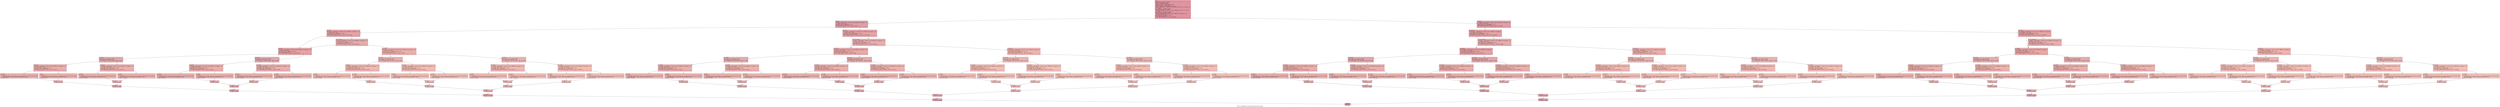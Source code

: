 digraph "CFG for '_ZN9LAMMPS_NS11FixLangevin10post_forceEi' function" {
	label="CFG for '_ZN9LAMMPS_NS11FixLangevin10post_forceEi' function";

	Node0x55e6b1cb8b90 [shape=record,color="#b70d28ff", style=filled, fillcolor="#b70d2870" fontname="Courier",label="{entry:\l|  %this.addr = alloca ptr, align 8\l  %.addr = alloca i32, align 4\l  %rmass = alloca ptr, align 8\l  store ptr %this, ptr %this.addr, align 8\l  store i32 %0, ptr %.addr, align 4\l  %this1 = load ptr, ptr %this.addr, align 8\l  %atom = getelementptr inbounds %\"class.LAMMPS_NS::Pointers\", ptr %this1, i32\l... 0, i32 6\l  %1 = load ptr, ptr %atom, align 8\l  %2 = load ptr, ptr %1, align 8\l  %rmass2 = getelementptr inbounds %\"class.LAMMPS_NS::Atom\", ptr %2, i32 0,\l... i32 40\l  %3 = load ptr, ptr %rmass2, align 8\l  store ptr %3, ptr %rmass, align 8\l  %tstyle = getelementptr inbounds %\"class.LAMMPS_NS::FixLangevin\", ptr\l... %this1, i32 0, i32 20\l  %4 = load i32, ptr %tstyle, align 8\l  %cmp = icmp eq i32 %4, 2\l  br i1 %cmp, label %if.then, label %if.else147\l|{<s0>T|<s1>F}}"];
	Node0x55e6b1cb8b90:s0 -> Node0x55e6b1cba4b0[tooltip="entry -> if.then\nProbability 50.00%" ];
	Node0x55e6b1cb8b90:s1 -> Node0x55e6b1cba520[tooltip="entry -> if.else147\nProbability 50.00%" ];
	Node0x55e6b1cba4b0 [shape=record,color="#3d50c3ff", style=filled, fillcolor="#be242e70" fontname="Courier",label="{if.then:\l|  %gjfflag = getelementptr inbounds %\"class.LAMMPS_NS::FixLangevin\", ptr\l... %this1, i32 0, i32 1\l  %5 = load i32, ptr %gjfflag, align 8\l  %tobool = icmp ne i32 %5, 0\l  br i1 %tobool, label %if.then3, label %if.else71\l|{<s0>T|<s1>F}}"];
	Node0x55e6b1cba4b0:s0 -> Node0x55e6b1cbaa00[tooltip="if.then -> if.then3\nProbability 62.50%" ];
	Node0x55e6b1cba4b0:s1 -> Node0x55e6b1cbaa80[tooltip="if.then -> if.else71\nProbability 37.50%" ];
	Node0x55e6b1cbaa00 [shape=record,color="#3d50c3ff", style=filled, fillcolor="#c32e3170" fontname="Courier",label="{if.then3:\l|  %tallyflag = getelementptr inbounds %\"class.LAMMPS_NS::FixLangevin\", ptr\l... %this1, i32 0, i32 5\l  %6 = load i32, ptr %tallyflag, align 8\l  %tobool4 = icmp ne i32 %6, 0\l  br i1 %tobool4, label %if.then6, label %lor.lhs.false\l|{<s0>T|<s1>F}}"];
	Node0x55e6b1cbaa00:s0 -> Node0x55e6b1cbadd0[tooltip="if.then3 -> if.then6\nProbability 62.50%" ];
	Node0x55e6b1cbaa00:s1 -> Node0x55e6b1cbae50[tooltip="if.then3 -> lor.lhs.false\nProbability 37.50%" ];
	Node0x55e6b1cbae50 [shape=record,color="#3d50c3ff", style=filled, fillcolor="#cc403a70" fontname="Courier",label="{lor.lhs.false:\l|  %osflag = getelementptr inbounds %\"class.LAMMPS_NS::FixLangevin\", ptr\l... %this1, i32 0, i32 3\l  %7 = load i32, ptr %osflag, align 8\l  %tobool5 = icmp ne i32 %7, 0\l  br i1 %tobool5, label %if.then6, label %if.else36\l|{<s0>T|<s1>F}}"];
	Node0x55e6b1cbae50:s0 -> Node0x55e6b1cbadd0[tooltip="lor.lhs.false -> if.then6\nProbability 62.50%" ];
	Node0x55e6b1cbae50:s1 -> Node0x55e6b1cbb190[tooltip="lor.lhs.false -> if.else36\nProbability 37.50%" ];
	Node0x55e6b1cbadd0 [shape=record,color="#3d50c3ff", style=filled, fillcolor="#c32e3170" fontname="Courier",label="{if.then6:\l|  %tbiasflag = getelementptr inbounds %\"class.LAMMPS_NS::FixLangevin\", ptr\l... %this1, i32 0, i32 7\l  %8 = load i32, ptr %tbiasflag, align 8\l  %cmp7 = icmp eq i32 %8, 1\l  br i1 %cmp7, label %if.then8, label %if.else20\l|{<s0>T|<s1>F}}"];
	Node0x55e6b1cbadd0:s0 -> Node0x55e6b1cba730[tooltip="if.then6 -> if.then8\nProbability 50.00%" ];
	Node0x55e6b1cbadd0:s1 -> Node0x55e6b1cba7b0[tooltip="if.then6 -> if.else20\nProbability 50.00%" ];
	Node0x55e6b1cba730 [shape=record,color="#3d50c3ff", style=filled, fillcolor="#ca3b3770" fontname="Courier",label="{if.then8:\l|  %9 = load ptr, ptr %rmass, align 8\l  %tobool9 = icmp ne ptr %9, null\l  br i1 %tobool9, label %if.then10, label %if.else13\l|{<s0>T|<s1>F}}"];
	Node0x55e6b1cba730:s0 -> Node0x55e6b1cbb940[tooltip="if.then8 -> if.then10\nProbability 62.50%" ];
	Node0x55e6b1cba730:s1 -> Node0x55e6b1cbb9c0[tooltip="if.then8 -> if.else13\nProbability 37.50%" ];
	Node0x55e6b1cbb940 [shape=record,color="#3d50c3ff", style=filled, fillcolor="#d0473d70" fontname="Courier",label="{if.then10:\l|  %zeroflag = getelementptr inbounds %\"class.LAMMPS_NS::FixLangevin\", ptr\l... %this1, i32 0, i32 6\l  %10 = load i32, ptr %zeroflag, align 4\l  %tobool11 = icmp ne i32 %10, 0\l  br i1 %tobool11, label %if.then12, label %if.else\l|{<s0>T|<s1>F}}"];
	Node0x55e6b1cbb940:s0 -> Node0x55e6b1cbbd20[tooltip="if.then10 -> if.then12\nProbability 62.50%" ];
	Node0x55e6b1cbb940:s1 -> Node0x55e6b1cbbda0[tooltip="if.then10 -> if.else\nProbability 37.50%" ];
	Node0x55e6b1cbbd20 [shape=record,color="#3d50c3ff", style=filled, fillcolor="#d24b4070" fontname="Courier",label="{if.then12:\l|  call void\l... @_ZN9LAMMPS_NS11FixLangevin20post_force_templatedILi1ELi1ELi1ELi1ELi1ELi1EEEvv\l...(ptr noundef nonnull align 8 dereferenceable(892) %this1)\l  br label %if.end\l}"];
	Node0x55e6b1cbbd20 -> Node0x55e6b1cbc170[tooltip="if.then12 -> if.end\nProbability 100.00%" ];
	Node0x55e6b1cbbda0 [shape=record,color="#3d50c3ff", style=filled, fillcolor="#d6524470" fontname="Courier",label="{if.else:\l|  call void\l... @_ZN9LAMMPS_NS11FixLangevin20post_force_templatedILi1ELi1ELi1ELi1ELi1ELi0EEEvv\l...(ptr noundef nonnull align 8 dereferenceable(892) %this1)\l  br label %if.end\l}"];
	Node0x55e6b1cbbda0 -> Node0x55e6b1cbc170[tooltip="if.else -> if.end\nProbability 100.00%" ];
	Node0x55e6b1cbc170 [shape=record,color="#3d50c3ff", style=filled, fillcolor="#d0473d70" fontname="Courier",label="{if.end:\l|  br label %if.end19\l}"];
	Node0x55e6b1cbc170 -> Node0x55e6b1cbc4f0[tooltip="if.end -> if.end19\nProbability 100.00%" ];
	Node0x55e6b1cbb9c0 [shape=record,color="#3d50c3ff", style=filled, fillcolor="#d24b4070" fontname="Courier",label="{if.else13:\l|  %zeroflag14 = getelementptr inbounds %\"class.LAMMPS_NS::FixLangevin\", ptr\l... %this1, i32 0, i32 6\l  %11 = load i32, ptr %zeroflag14, align 4\l  %tobool15 = icmp ne i32 %11, 0\l  br i1 %tobool15, label %if.then16, label %if.else17\l|{<s0>T|<s1>F}}"];
	Node0x55e6b1cbb9c0:s0 -> Node0x55e6b1cbc810[tooltip="if.else13 -> if.then16\nProbability 62.50%" ];
	Node0x55e6b1cbb9c0:s1 -> Node0x55e6b1cbc890[tooltip="if.else13 -> if.else17\nProbability 37.50%" ];
	Node0x55e6b1cbc810 [shape=record,color="#3d50c3ff", style=filled, fillcolor="#d6524470" fontname="Courier",label="{if.then16:\l|  call void\l... @_ZN9LAMMPS_NS11FixLangevin20post_force_templatedILi1ELi1ELi1ELi1ELi0ELi1EEEvv\l...(ptr noundef nonnull align 8 dereferenceable(892) %this1)\l  br label %if.end18\l}"];
	Node0x55e6b1cbc810 -> Node0x55e6b1cbcbf0[tooltip="if.then16 -> if.end18\nProbability 100.00%" ];
	Node0x55e6b1cbc890 [shape=record,color="#3d50c3ff", style=filled, fillcolor="#d8564670" fontname="Courier",label="{if.else17:\l|  call void\l... @_ZN9LAMMPS_NS11FixLangevin20post_force_templatedILi1ELi1ELi1ELi1ELi0ELi0EEEvv\l...(ptr noundef nonnull align 8 dereferenceable(892) %this1)\l  br label %if.end18\l}"];
	Node0x55e6b1cbc890 -> Node0x55e6b1cbcbf0[tooltip="if.else17 -> if.end18\nProbability 100.00%" ];
	Node0x55e6b1cbcbf0 [shape=record,color="#3d50c3ff", style=filled, fillcolor="#d24b4070" fontname="Courier",label="{if.end18:\l|  br label %if.end19\l}"];
	Node0x55e6b1cbcbf0 -> Node0x55e6b1cbc4f0[tooltip="if.end18 -> if.end19\nProbability 100.00%" ];
	Node0x55e6b1cbc4f0 [shape=record,color="#3d50c3ff", style=filled, fillcolor="#ca3b3770" fontname="Courier",label="{if.end19:\l|  br label %if.end35\l}"];
	Node0x55e6b1cbc4f0 -> Node0x55e6b1cbcff0[tooltip="if.end19 -> if.end35\nProbability 100.00%" ];
	Node0x55e6b1cba7b0 [shape=record,color="#3d50c3ff", style=filled, fillcolor="#ca3b3770" fontname="Courier",label="{if.else20:\l|  %12 = load ptr, ptr %rmass, align 8\l  %tobool21 = icmp ne ptr %12, null\l  br i1 %tobool21, label %if.then22, label %if.else28\l|{<s0>T|<s1>F}}"];
	Node0x55e6b1cba7b0:s0 -> Node0x55e6b1cbd220[tooltip="if.else20 -> if.then22\nProbability 62.50%" ];
	Node0x55e6b1cba7b0:s1 -> Node0x55e6b1cbd2a0[tooltip="if.else20 -> if.else28\nProbability 37.50%" ];
	Node0x55e6b1cbd220 [shape=record,color="#3d50c3ff", style=filled, fillcolor="#d0473d70" fontname="Courier",label="{if.then22:\l|  %zeroflag23 = getelementptr inbounds %\"class.LAMMPS_NS::FixLangevin\", ptr\l... %this1, i32 0, i32 6\l  %13 = load i32, ptr %zeroflag23, align 4\l  %tobool24 = icmp ne i32 %13, 0\l  br i1 %tobool24, label %if.then25, label %if.else26\l|{<s0>T|<s1>F}}"];
	Node0x55e6b1cbd220:s0 -> Node0x55e6b1cbd600[tooltip="if.then22 -> if.then25\nProbability 62.50%" ];
	Node0x55e6b1cbd220:s1 -> Node0x55e6b1cbd680[tooltip="if.then22 -> if.else26\nProbability 37.50%" ];
	Node0x55e6b1cbd600 [shape=record,color="#3d50c3ff", style=filled, fillcolor="#d24b4070" fontname="Courier",label="{if.then25:\l|  call void\l... @_ZN9LAMMPS_NS11FixLangevin20post_force_templatedILi1ELi1ELi1ELi0ELi1ELi1EEEvv\l...(ptr noundef nonnull align 8 dereferenceable(892) %this1)\l  br label %if.end27\l}"];
	Node0x55e6b1cbd600 -> Node0x55e6b1cbdd20[tooltip="if.then25 -> if.end27\nProbability 100.00%" ];
	Node0x55e6b1cbd680 [shape=record,color="#3d50c3ff", style=filled, fillcolor="#d6524470" fontname="Courier",label="{if.else26:\l|  call void\l... @_ZN9LAMMPS_NS11FixLangevin20post_force_templatedILi1ELi1ELi1ELi0ELi1ELi0EEEvv\l...(ptr noundef nonnull align 8 dereferenceable(892) %this1)\l  br label %if.end27\l}"];
	Node0x55e6b1cbd680 -> Node0x55e6b1cbdd20[tooltip="if.else26 -> if.end27\nProbability 100.00%" ];
	Node0x55e6b1cbdd20 [shape=record,color="#3d50c3ff", style=filled, fillcolor="#d0473d70" fontname="Courier",label="{if.end27:\l|  br label %if.end34\l}"];
	Node0x55e6b1cbdd20 -> Node0x55e6b1cbe080[tooltip="if.end27 -> if.end34\nProbability 100.00%" ];
	Node0x55e6b1cbd2a0 [shape=record,color="#3d50c3ff", style=filled, fillcolor="#d24b4070" fontname="Courier",label="{if.else28:\l|  %zeroflag29 = getelementptr inbounds %\"class.LAMMPS_NS::FixLangevin\", ptr\l... %this1, i32 0, i32 6\l  %14 = load i32, ptr %zeroflag29, align 4\l  %tobool30 = icmp ne i32 %14, 0\l  br i1 %tobool30, label %if.then31, label %if.else32\l|{<s0>T|<s1>F}}"];
	Node0x55e6b1cbd2a0:s0 -> Node0x55e6b1cbe3a0[tooltip="if.else28 -> if.then31\nProbability 62.50%" ];
	Node0x55e6b1cbd2a0:s1 -> Node0x55e6b1cbe420[tooltip="if.else28 -> if.else32\nProbability 37.50%" ];
	Node0x55e6b1cbe3a0 [shape=record,color="#3d50c3ff", style=filled, fillcolor="#d6524470" fontname="Courier",label="{if.then31:\l|  call void\l... @_ZN9LAMMPS_NS11FixLangevin20post_force_templatedILi1ELi1ELi1ELi0ELi0ELi1EEEvv\l...(ptr noundef nonnull align 8 dereferenceable(892) %this1)\l  br label %if.end33\l}"];
	Node0x55e6b1cbe3a0 -> Node0x55e6b1cbe780[tooltip="if.then31 -> if.end33\nProbability 100.00%" ];
	Node0x55e6b1cbe420 [shape=record,color="#3d50c3ff", style=filled, fillcolor="#d8564670" fontname="Courier",label="{if.else32:\l|  call void\l... @_ZN9LAMMPS_NS11FixLangevin20post_force_templatedILi1ELi1ELi1ELi0ELi0ELi0EEEvv\l...(ptr noundef nonnull align 8 dereferenceable(892) %this1)\l  br label %if.end33\l}"];
	Node0x55e6b1cbe420 -> Node0x55e6b1cbe780[tooltip="if.else32 -> if.end33\nProbability 100.00%" ];
	Node0x55e6b1cbe780 [shape=record,color="#3d50c3ff", style=filled, fillcolor="#d24b4070" fontname="Courier",label="{if.end33:\l|  br label %if.end34\l}"];
	Node0x55e6b1cbe780 -> Node0x55e6b1cbe080[tooltip="if.end33 -> if.end34\nProbability 100.00%" ];
	Node0x55e6b1cbe080 [shape=record,color="#3d50c3ff", style=filled, fillcolor="#ca3b3770" fontname="Courier",label="{if.end34:\l|  br label %if.end35\l}"];
	Node0x55e6b1cbe080 -> Node0x55e6b1cbcff0[tooltip="if.end34 -> if.end35\nProbability 100.00%" ];
	Node0x55e6b1cbcff0 [shape=record,color="#3d50c3ff", style=filled, fillcolor="#c32e3170" fontname="Courier",label="{if.end35:\l|  br label %if.end70\l}"];
	Node0x55e6b1cbcff0 -> Node0x55e6b1cbebf0[tooltip="if.end35 -> if.end70\nProbability 100.00%" ];
	Node0x55e6b1cbb190 [shape=record,color="#3d50c3ff", style=filled, fillcolor="#d24b4070" fontname="Courier",label="{if.else36:\l|  %tbiasflag37 = getelementptr inbounds %\"class.LAMMPS_NS::FixLangevin\", ptr\l... %this1, i32 0, i32 7\l  %15 = load i32, ptr %tbiasflag37, align 8\l  %cmp38 = icmp eq i32 %15, 1\l  br i1 %cmp38, label %if.then39, label %if.else54\l|{<s0>T|<s1>F}}"];
	Node0x55e6b1cbb190:s0 -> Node0x55e6b1cbeee0[tooltip="if.else36 -> if.then39\nProbability 50.00%" ];
	Node0x55e6b1cbb190:s1 -> Node0x55e6b1cbef60[tooltip="if.else36 -> if.else54\nProbability 50.00%" ];
	Node0x55e6b1cbeee0 [shape=record,color="#3d50c3ff", style=filled, fillcolor="#d8564670" fontname="Courier",label="{if.then39:\l|  %16 = load ptr, ptr %rmass, align 8\l  %tobool40 = icmp ne ptr %16, null\l  br i1 %tobool40, label %if.then41, label %if.else47\l|{<s0>T|<s1>F}}"];
	Node0x55e6b1cbeee0:s0 -> Node0x55e6b1cbf1d0[tooltip="if.then39 -> if.then41\nProbability 62.50%" ];
	Node0x55e6b1cbeee0:s1 -> Node0x55e6b1cbf250[tooltip="if.then39 -> if.else47\nProbability 37.50%" ];
	Node0x55e6b1cbf1d0 [shape=record,color="#3d50c3ff", style=filled, fillcolor="#dc5d4a70" fontname="Courier",label="{if.then41:\l|  %zeroflag42 = getelementptr inbounds %\"class.LAMMPS_NS::FixLangevin\", ptr\l... %this1, i32 0, i32 6\l  %17 = load i32, ptr %zeroflag42, align 4\l  %tobool43 = icmp ne i32 %17, 0\l  br i1 %tobool43, label %if.then44, label %if.else45\l|{<s0>T|<s1>F}}"];
	Node0x55e6b1cbf1d0:s0 -> Node0x55e6b1cbf5b0[tooltip="if.then41 -> if.then44\nProbability 62.50%" ];
	Node0x55e6b1cbf1d0:s1 -> Node0x55e6b1cbf630[tooltip="if.then41 -> if.else45\nProbability 37.50%" ];
	Node0x55e6b1cbf5b0 [shape=record,color="#3d50c3ff", style=filled, fillcolor="#e1675170" fontname="Courier",label="{if.then44:\l|  call void\l... @_ZN9LAMMPS_NS11FixLangevin20post_force_templatedILi1ELi1ELi0ELi1ELi1ELi1EEEvv\l...(ptr noundef nonnull align 8 dereferenceable(892) %this1)\l  br label %if.end46\l}"];
	Node0x55e6b1cbf5b0 -> Node0x55e6b1cbf9b0[tooltip="if.then44 -> if.end46\nProbability 100.00%" ];
	Node0x55e6b1cbf630 [shape=record,color="#3d50c3ff", style=filled, fillcolor="#e36c5570" fontname="Courier",label="{if.else45:\l|  call void\l... @_ZN9LAMMPS_NS11FixLangevin20post_force_templatedILi1ELi1ELi0ELi1ELi1ELi0EEEvv\l...(ptr noundef nonnull align 8 dereferenceable(892) %this1)\l  br label %if.end46\l}"];
	Node0x55e6b1cbf630 -> Node0x55e6b1cbf9b0[tooltip="if.else45 -> if.end46\nProbability 100.00%" ];
	Node0x55e6b1cbf9b0 [shape=record,color="#3d50c3ff", style=filled, fillcolor="#dc5d4a70" fontname="Courier",label="{if.end46:\l|  br label %if.end53\l}"];
	Node0x55e6b1cbf9b0 -> Node0x55e6b1cbfd40[tooltip="if.end46 -> if.end53\nProbability 100.00%" ];
	Node0x55e6b1cbf250 [shape=record,color="#3d50c3ff", style=filled, fillcolor="#e1675170" fontname="Courier",label="{if.else47:\l|  %zeroflag48 = getelementptr inbounds %\"class.LAMMPS_NS::FixLangevin\", ptr\l... %this1, i32 0, i32 6\l  %18 = load i32, ptr %zeroflag48, align 4\l  %tobool49 = icmp ne i32 %18, 0\l  br i1 %tobool49, label %if.then50, label %if.else51\l|{<s0>T|<s1>F}}"];
	Node0x55e6b1cbf250:s0 -> Node0x55e6b1cc0060[tooltip="if.else47 -> if.then50\nProbability 62.50%" ];
	Node0x55e6b1cbf250:s1 -> Node0x55e6b1cc00e0[tooltip="if.else47 -> if.else51\nProbability 37.50%" ];
	Node0x55e6b1cc0060 [shape=record,color="#3d50c3ff", style=filled, fillcolor="#e36c5570" fontname="Courier",label="{if.then50:\l|  call void\l... @_ZN9LAMMPS_NS11FixLangevin20post_force_templatedILi1ELi1ELi0ELi1ELi0ELi1EEEvv\l...(ptr noundef nonnull align 8 dereferenceable(892) %this1)\l  br label %if.end52\l}"];
	Node0x55e6b1cc0060 -> Node0x55e6b1cc0440[tooltip="if.then50 -> if.end52\nProbability 100.00%" ];
	Node0x55e6b1cc00e0 [shape=record,color="#3d50c3ff", style=filled, fillcolor="#e5705870" fontname="Courier",label="{if.else51:\l|  call void\l... @_ZN9LAMMPS_NS11FixLangevin20post_force_templatedILi1ELi1ELi0ELi1ELi0ELi0EEEvv\l...(ptr noundef nonnull align 8 dereferenceable(892) %this1)\l  br label %if.end52\l}"];
	Node0x55e6b1cc00e0 -> Node0x55e6b1cc0440[tooltip="if.else51 -> if.end52\nProbability 100.00%" ];
	Node0x55e6b1cc0440 [shape=record,color="#3d50c3ff", style=filled, fillcolor="#e1675170" fontname="Courier",label="{if.end52:\l|  br label %if.end53\l}"];
	Node0x55e6b1cc0440 -> Node0x55e6b1cbfd40[tooltip="if.end52 -> if.end53\nProbability 100.00%" ];
	Node0x55e6b1cbfd40 [shape=record,color="#3d50c3ff", style=filled, fillcolor="#d8564670" fontname="Courier",label="{if.end53:\l|  br label %if.end69\l}"];
	Node0x55e6b1cbfd40 -> Node0x55e6b1cc0840[tooltip="if.end53 -> if.end69\nProbability 100.00%" ];
	Node0x55e6b1cbef60 [shape=record,color="#3d50c3ff", style=filled, fillcolor="#d8564670" fontname="Courier",label="{if.else54:\l|  %19 = load ptr, ptr %rmass, align 8\l  %tobool55 = icmp ne ptr %19, null\l  br i1 %tobool55, label %if.then56, label %if.else62\l|{<s0>T|<s1>F}}"];
	Node0x55e6b1cbef60:s0 -> Node0x55e6b1cc0a70[tooltip="if.else54 -> if.then56\nProbability 62.50%" ];
	Node0x55e6b1cbef60:s1 -> Node0x55e6b1cc0af0[tooltip="if.else54 -> if.else62\nProbability 37.50%" ];
	Node0x55e6b1cc0a70 [shape=record,color="#3d50c3ff", style=filled, fillcolor="#dc5d4a70" fontname="Courier",label="{if.then56:\l|  %zeroflag57 = getelementptr inbounds %\"class.LAMMPS_NS::FixLangevin\", ptr\l... %this1, i32 0, i32 6\l  %20 = load i32, ptr %zeroflag57, align 4\l  %tobool58 = icmp ne i32 %20, 0\l  br i1 %tobool58, label %if.then59, label %if.else60\l|{<s0>T|<s1>F}}"];
	Node0x55e6b1cc0a70:s0 -> Node0x55e6b1cc0e50[tooltip="if.then56 -> if.then59\nProbability 62.50%" ];
	Node0x55e6b1cc0a70:s1 -> Node0x55e6b1cc0ed0[tooltip="if.then56 -> if.else60\nProbability 37.50%" ];
	Node0x55e6b1cc0e50 [shape=record,color="#3d50c3ff", style=filled, fillcolor="#e1675170" fontname="Courier",label="{if.then59:\l|  call void\l... @_ZN9LAMMPS_NS11FixLangevin20post_force_templatedILi1ELi1ELi0ELi0ELi1ELi1EEEvv\l...(ptr noundef nonnull align 8 dereferenceable(892) %this1)\l  br label %if.end61\l}"];
	Node0x55e6b1cc0e50 -> Node0x55e6b1cc1230[tooltip="if.then59 -> if.end61\nProbability 100.00%" ];
	Node0x55e6b1cc0ed0 [shape=record,color="#3d50c3ff", style=filled, fillcolor="#e36c5570" fontname="Courier",label="{if.else60:\l|  call void\l... @_ZN9LAMMPS_NS11FixLangevin20post_force_templatedILi1ELi1ELi0ELi0ELi1ELi0EEEvv\l...(ptr noundef nonnull align 8 dereferenceable(892) %this1)\l  br label %if.end61\l}"];
	Node0x55e6b1cc0ed0 -> Node0x55e6b1cc1230[tooltip="if.else60 -> if.end61\nProbability 100.00%" ];
	Node0x55e6b1cc1230 [shape=record,color="#3d50c3ff", style=filled, fillcolor="#dc5d4a70" fontname="Courier",label="{if.end61:\l|  br label %if.end68\l}"];
	Node0x55e6b1cc1230 -> Node0x55e6b1cc15c0[tooltip="if.end61 -> if.end68\nProbability 100.00%" ];
	Node0x55e6b1cc0af0 [shape=record,color="#3d50c3ff", style=filled, fillcolor="#e1675170" fontname="Courier",label="{if.else62:\l|  %zeroflag63 = getelementptr inbounds %\"class.LAMMPS_NS::FixLangevin\", ptr\l... %this1, i32 0, i32 6\l  %21 = load i32, ptr %zeroflag63, align 4\l  %tobool64 = icmp ne i32 %21, 0\l  br i1 %tobool64, label %if.then65, label %if.else66\l|{<s0>T|<s1>F}}"];
	Node0x55e6b1cc0af0:s0 -> Node0x55e6b1cc18e0[tooltip="if.else62 -> if.then65\nProbability 62.50%" ];
	Node0x55e6b1cc0af0:s1 -> Node0x55e6b1cc1960[tooltip="if.else62 -> if.else66\nProbability 37.50%" ];
	Node0x55e6b1cc18e0 [shape=record,color="#3d50c3ff", style=filled, fillcolor="#e36c5570" fontname="Courier",label="{if.then65:\l|  call void\l... @_ZN9LAMMPS_NS11FixLangevin20post_force_templatedILi1ELi1ELi0ELi0ELi0ELi1EEEvv\l...(ptr noundef nonnull align 8 dereferenceable(892) %this1)\l  br label %if.end67\l}"];
	Node0x55e6b1cc18e0 -> Node0x55e6b1cc1cc0[tooltip="if.then65 -> if.end67\nProbability 100.00%" ];
	Node0x55e6b1cc1960 [shape=record,color="#3d50c3ff", style=filled, fillcolor="#e5705870" fontname="Courier",label="{if.else66:\l|  call void\l... @_ZN9LAMMPS_NS11FixLangevin20post_force_templatedILi1ELi1ELi0ELi0ELi0ELi0EEEvv\l...(ptr noundef nonnull align 8 dereferenceable(892) %this1)\l  br label %if.end67\l}"];
	Node0x55e6b1cc1960 -> Node0x55e6b1cc1cc0[tooltip="if.else66 -> if.end67\nProbability 100.00%" ];
	Node0x55e6b1cc1cc0 [shape=record,color="#3d50c3ff", style=filled, fillcolor="#e1675170" fontname="Courier",label="{if.end67:\l|  br label %if.end68\l}"];
	Node0x55e6b1cc1cc0 -> Node0x55e6b1cc15c0[tooltip="if.end67 -> if.end68\nProbability 100.00%" ];
	Node0x55e6b1cc15c0 [shape=record,color="#3d50c3ff", style=filled, fillcolor="#d8564670" fontname="Courier",label="{if.end68:\l|  br label %if.end69\l}"];
	Node0x55e6b1cc15c0 -> Node0x55e6b1cc0840[tooltip="if.end68 -> if.end69\nProbability 100.00%" ];
	Node0x55e6b1cc0840 [shape=record,color="#3d50c3ff", style=filled, fillcolor="#d24b4070" fontname="Courier",label="{if.end69:\l|  br label %if.end70\l}"];
	Node0x55e6b1cc0840 -> Node0x55e6b1cbebf0[tooltip="if.end69 -> if.end70\nProbability 100.00%" ];
	Node0x55e6b1cbebf0 [shape=record,color="#3d50c3ff", style=filled, fillcolor="#c32e3170" fontname="Courier",label="{if.end70:\l|  br label %if.end146\l}"];
	Node0x55e6b1cbebf0 -> Node0x55e6b1cc21a0[tooltip="if.end70 -> if.end146\nProbability 100.00%" ];
	Node0x55e6b1cbaa80 [shape=record,color="#3d50c3ff", style=filled, fillcolor="#c5333470" fontname="Courier",label="{if.else71:\l|  %tallyflag72 = getelementptr inbounds %\"class.LAMMPS_NS::FixLangevin\", ptr\l... %this1, i32 0, i32 5\l  %22 = load i32, ptr %tallyflag72, align 8\l  %tobool73 = icmp ne i32 %22, 0\l  br i1 %tobool73, label %if.then77, label %lor.lhs.false74\l|{<s0>T|<s1>F}}"];
	Node0x55e6b1cbaa80:s0 -> Node0x55e6b1cc24c0[tooltip="if.else71 -> if.then77\nProbability 62.50%" ];
	Node0x55e6b1cbaa80:s1 -> Node0x55e6b1cc2540[tooltip="if.else71 -> lor.lhs.false74\nProbability 37.50%" ];
	Node0x55e6b1cc2540 [shape=record,color="#3d50c3ff", style=filled, fillcolor="#d0473d70" fontname="Courier",label="{lor.lhs.false74:\l|  %osflag75 = getelementptr inbounds %\"class.LAMMPS_NS::FixLangevin\", ptr\l... %this1, i32 0, i32 3\l  %23 = load i32, ptr %osflag75, align 8\l  %tobool76 = icmp ne i32 %23, 0\l  br i1 %tobool76, label %if.then77, label %if.else111\l|{<s0>T|<s1>F}}"];
	Node0x55e6b1cc2540:s0 -> Node0x55e6b1cc24c0[tooltip="lor.lhs.false74 -> if.then77\nProbability 62.50%" ];
	Node0x55e6b1cc2540:s1 -> Node0x55e6b1cbd700[tooltip="lor.lhs.false74 -> if.else111\nProbability 37.50%" ];
	Node0x55e6b1cc24c0 [shape=record,color="#3d50c3ff", style=filled, fillcolor="#ca3b3770" fontname="Courier",label="{if.then77:\l|  %tbiasflag78 = getelementptr inbounds %\"class.LAMMPS_NS::FixLangevin\", ptr\l... %this1, i32 0, i32 7\l  %24 = load i32, ptr %tbiasflag78, align 8\l  %cmp79 = icmp eq i32 %24, 1\l  br i1 %cmp79, label %if.then80, label %if.else95\l|{<s0>T|<s1>F}}"];
	Node0x55e6b1cc24c0:s0 -> Node0x55e6b1cbda30[tooltip="if.then77 -> if.then80\nProbability 50.00%" ];
	Node0x55e6b1cc24c0:s1 -> Node0x55e6b1cbdab0[tooltip="if.then77 -> if.else95\nProbability 50.00%" ];
	Node0x55e6b1cbda30 [shape=record,color="#3d50c3ff", style=filled, fillcolor="#d0473d70" fontname="Courier",label="{if.then80:\l|  %25 = load ptr, ptr %rmass, align 8\l  %tobool81 = icmp ne ptr %25, null\l  br i1 %tobool81, label %if.then82, label %if.else88\l|{<s0>T|<s1>F}}"];
	Node0x55e6b1cbda30:s0 -> Node0x55e6b1cc34c0[tooltip="if.then80 -> if.then82\nProbability 62.50%" ];
	Node0x55e6b1cbda30:s1 -> Node0x55e6b1cc3540[tooltip="if.then80 -> if.else88\nProbability 37.50%" ];
	Node0x55e6b1cc34c0 [shape=record,color="#3d50c3ff", style=filled, fillcolor="#d24b4070" fontname="Courier",label="{if.then82:\l|  %zeroflag83 = getelementptr inbounds %\"class.LAMMPS_NS::FixLangevin\", ptr\l... %this1, i32 0, i32 6\l  %26 = load i32, ptr %zeroflag83, align 4\l  %tobool84 = icmp ne i32 %26, 0\l  br i1 %tobool84, label %if.then85, label %if.else86\l|{<s0>T|<s1>F}}"];
	Node0x55e6b1cc34c0:s0 -> Node0x55e6b1cc38a0[tooltip="if.then82 -> if.then85\nProbability 62.50%" ];
	Node0x55e6b1cc34c0:s1 -> Node0x55e6b1cc3920[tooltip="if.then82 -> if.else86\nProbability 37.50%" ];
	Node0x55e6b1cc38a0 [shape=record,color="#3d50c3ff", style=filled, fillcolor="#d6524470" fontname="Courier",label="{if.then85:\l|  call void\l... @_ZN9LAMMPS_NS11FixLangevin20post_force_templatedILi1ELi0ELi1ELi1ELi1ELi1EEEvv\l...(ptr noundef nonnull align 8 dereferenceable(892) %this1)\l  br label %if.end87\l}"];
	Node0x55e6b1cc38a0 -> Node0x55e6b1cc3ca0[tooltip="if.then85 -> if.end87\nProbability 100.00%" ];
	Node0x55e6b1cc3920 [shape=record,color="#3d50c3ff", style=filled, fillcolor="#d8564670" fontname="Courier",label="{if.else86:\l|  call void\l... @_ZN9LAMMPS_NS11FixLangevin20post_force_templatedILi1ELi0ELi1ELi1ELi1ELi0EEEvv\l...(ptr noundef nonnull align 8 dereferenceable(892) %this1)\l  br label %if.end87\l}"];
	Node0x55e6b1cc3920 -> Node0x55e6b1cc3ca0[tooltip="if.else86 -> if.end87\nProbability 100.00%" ];
	Node0x55e6b1cc3ca0 [shape=record,color="#3d50c3ff", style=filled, fillcolor="#d24b4070" fontname="Courier",label="{if.end87:\l|  br label %if.end94\l}"];
	Node0x55e6b1cc3ca0 -> Node0x55e6b1cc4030[tooltip="if.end87 -> if.end94\nProbability 100.00%" ];
	Node0x55e6b1cc3540 [shape=record,color="#3d50c3ff", style=filled, fillcolor="#d6524470" fontname="Courier",label="{if.else88:\l|  %zeroflag89 = getelementptr inbounds %\"class.LAMMPS_NS::FixLangevin\", ptr\l... %this1, i32 0, i32 6\l  %27 = load i32, ptr %zeroflag89, align 4\l  %tobool90 = icmp ne i32 %27, 0\l  br i1 %tobool90, label %if.then91, label %if.else92\l|{<s0>T|<s1>F}}"];
	Node0x55e6b1cc3540:s0 -> Node0x55e6b1cc4350[tooltip="if.else88 -> if.then91\nProbability 62.50%" ];
	Node0x55e6b1cc3540:s1 -> Node0x55e6b1cc43d0[tooltip="if.else88 -> if.else92\nProbability 37.50%" ];
	Node0x55e6b1cc4350 [shape=record,color="#3d50c3ff", style=filled, fillcolor="#d8564670" fontname="Courier",label="{if.then91:\l|  call void\l... @_ZN9LAMMPS_NS11FixLangevin20post_force_templatedILi1ELi0ELi1ELi1ELi0ELi1EEEvv\l...(ptr noundef nonnull align 8 dereferenceable(892) %this1)\l  br label %if.end93\l}"];
	Node0x55e6b1cc4350 -> Node0x55e6b1cc4730[tooltip="if.then91 -> if.end93\nProbability 100.00%" ];
	Node0x55e6b1cc43d0 [shape=record,color="#3d50c3ff", style=filled, fillcolor="#de614d70" fontname="Courier",label="{if.else92:\l|  call void\l... @_ZN9LAMMPS_NS11FixLangevin20post_force_templatedILi1ELi0ELi1ELi1ELi0ELi0EEEvv\l...(ptr noundef nonnull align 8 dereferenceable(892) %this1)\l  br label %if.end93\l}"];
	Node0x55e6b1cc43d0 -> Node0x55e6b1cc4730[tooltip="if.else92 -> if.end93\nProbability 100.00%" ];
	Node0x55e6b1cc4730 [shape=record,color="#3d50c3ff", style=filled, fillcolor="#d6524470" fontname="Courier",label="{if.end93:\l|  br label %if.end94\l}"];
	Node0x55e6b1cc4730 -> Node0x55e6b1cc4030[tooltip="if.end93 -> if.end94\nProbability 100.00%" ];
	Node0x55e6b1cc4030 [shape=record,color="#3d50c3ff", style=filled, fillcolor="#d0473d70" fontname="Courier",label="{if.end94:\l|  br label %if.end110\l}"];
	Node0x55e6b1cc4030 -> Node0x55e6b1cc4b30[tooltip="if.end94 -> if.end110\nProbability 100.00%" ];
	Node0x55e6b1cbdab0 [shape=record,color="#3d50c3ff", style=filled, fillcolor="#d0473d70" fontname="Courier",label="{if.else95:\l|  %28 = load ptr, ptr %rmass, align 8\l  %tobool96 = icmp ne ptr %28, null\l  br i1 %tobool96, label %if.then97, label %if.else103\l|{<s0>T|<s1>F}}"];
	Node0x55e6b1cbdab0:s0 -> Node0x55e6b1cc4d60[tooltip="if.else95 -> if.then97\nProbability 62.50%" ];
	Node0x55e6b1cbdab0:s1 -> Node0x55e6b1cc4de0[tooltip="if.else95 -> if.else103\nProbability 37.50%" ];
	Node0x55e6b1cc4d60 [shape=record,color="#3d50c3ff", style=filled, fillcolor="#d24b4070" fontname="Courier",label="{if.then97:\l|  %zeroflag98 = getelementptr inbounds %\"class.LAMMPS_NS::FixLangevin\", ptr\l... %this1, i32 0, i32 6\l  %29 = load i32, ptr %zeroflag98, align 4\l  %tobool99 = icmp ne i32 %29, 0\l  br i1 %tobool99, label %if.then100, label %if.else101\l|{<s0>T|<s1>F}}"];
	Node0x55e6b1cc4d60:s0 -> Node0x55e6b1cc5140[tooltip="if.then97 -> if.then100\nProbability 62.50%" ];
	Node0x55e6b1cc4d60:s1 -> Node0x55e6b1cc51c0[tooltip="if.then97 -> if.else101\nProbability 37.50%" ];
	Node0x55e6b1cc5140 [shape=record,color="#3d50c3ff", style=filled, fillcolor="#d6524470" fontname="Courier",label="{if.then100:\l|  call void\l... @_ZN9LAMMPS_NS11FixLangevin20post_force_templatedILi1ELi0ELi1ELi0ELi1ELi1EEEvv\l...(ptr noundef nonnull align 8 dereferenceable(892) %this1)\l  br label %if.end102\l}"];
	Node0x55e6b1cc5140 -> Node0x55e6b1cc5520[tooltip="if.then100 -> if.end102\nProbability 100.00%" ];
	Node0x55e6b1cc51c0 [shape=record,color="#3d50c3ff", style=filled, fillcolor="#d8564670" fontname="Courier",label="{if.else101:\l|  call void\l... @_ZN9LAMMPS_NS11FixLangevin20post_force_templatedILi1ELi0ELi1ELi0ELi1ELi0EEEvv\l...(ptr noundef nonnull align 8 dereferenceable(892) %this1)\l  br label %if.end102\l}"];
	Node0x55e6b1cc51c0 -> Node0x55e6b1cc5520[tooltip="if.else101 -> if.end102\nProbability 100.00%" ];
	Node0x55e6b1cc5520 [shape=record,color="#3d50c3ff", style=filled, fillcolor="#d24b4070" fontname="Courier",label="{if.end102:\l|  br label %if.end109\l}"];
	Node0x55e6b1cc5520 -> Node0x55e6b1cc58b0[tooltip="if.end102 -> if.end109\nProbability 100.00%" ];
	Node0x55e6b1cc4de0 [shape=record,color="#3d50c3ff", style=filled, fillcolor="#d6524470" fontname="Courier",label="{if.else103:\l|  %zeroflag104 = getelementptr inbounds %\"class.LAMMPS_NS::FixLangevin\", ptr\l... %this1, i32 0, i32 6\l  %30 = load i32, ptr %zeroflag104, align 4\l  %tobool105 = icmp ne i32 %30, 0\l  br i1 %tobool105, label %if.then106, label %if.else107\l|{<s0>T|<s1>F}}"];
	Node0x55e6b1cc4de0:s0 -> Node0x55e6b1cc5bd0[tooltip="if.else103 -> if.then106\nProbability 62.50%" ];
	Node0x55e6b1cc4de0:s1 -> Node0x55e6b1cc5c50[tooltip="if.else103 -> if.else107\nProbability 37.50%" ];
	Node0x55e6b1cc5bd0 [shape=record,color="#3d50c3ff", style=filled, fillcolor="#d8564670" fontname="Courier",label="{if.then106:\l|  call void\l... @_ZN9LAMMPS_NS11FixLangevin20post_force_templatedILi1ELi0ELi1ELi0ELi0ELi1EEEvv\l...(ptr noundef nonnull align 8 dereferenceable(892) %this1)\l  br label %if.end108\l}"];
	Node0x55e6b1cc5bd0 -> Node0x55e6b1cc5fb0[tooltip="if.then106 -> if.end108\nProbability 100.00%" ];
	Node0x55e6b1cc5c50 [shape=record,color="#3d50c3ff", style=filled, fillcolor="#de614d70" fontname="Courier",label="{if.else107:\l|  call void\l... @_ZN9LAMMPS_NS11FixLangevin20post_force_templatedILi1ELi0ELi1ELi0ELi0ELi0EEEvv\l...(ptr noundef nonnull align 8 dereferenceable(892) %this1)\l  br label %if.end108\l}"];
	Node0x55e6b1cc5c50 -> Node0x55e6b1cc5fb0[tooltip="if.else107 -> if.end108\nProbability 100.00%" ];
	Node0x55e6b1cc5fb0 [shape=record,color="#3d50c3ff", style=filled, fillcolor="#d6524470" fontname="Courier",label="{if.end108:\l|  br label %if.end109\l}"];
	Node0x55e6b1cc5fb0 -> Node0x55e6b1cc58b0[tooltip="if.end108 -> if.end109\nProbability 100.00%" ];
	Node0x55e6b1cc58b0 [shape=record,color="#3d50c3ff", style=filled, fillcolor="#d0473d70" fontname="Courier",label="{if.end109:\l|  br label %if.end110\l}"];
	Node0x55e6b1cc58b0 -> Node0x55e6b1cc4b30[tooltip="if.end109 -> if.end110\nProbability 100.00%" ];
	Node0x55e6b1cc4b30 [shape=record,color="#3d50c3ff", style=filled, fillcolor="#ca3b3770" fontname="Courier",label="{if.end110:\l|  br label %if.end145\l}"];
	Node0x55e6b1cc4b30 -> Node0x55e6b1cc6420[tooltip="if.end110 -> if.end145\nProbability 100.00%" ];
	Node0x55e6b1cbd700 [shape=record,color="#3d50c3ff", style=filled, fillcolor="#d8564670" fontname="Courier",label="{if.else111:\l|  %tbiasflag112 = getelementptr inbounds %\"class.LAMMPS_NS::FixLangevin\",\l... ptr %this1, i32 0, i32 7\l  %31 = load i32, ptr %tbiasflag112, align 8\l  %cmp113 = icmp eq i32 %31, 1\l  br i1 %cmp113, label %if.then114, label %if.else129\l|{<s0>T|<s1>F}}"];
	Node0x55e6b1cbd700:s0 -> Node0x55e6b1cc6710[tooltip="if.else111 -> if.then114\nProbability 50.00%" ];
	Node0x55e6b1cbd700:s1 -> Node0x55e6b1cc6790[tooltip="if.else111 -> if.else129\nProbability 50.00%" ];
	Node0x55e6b1cc6710 [shape=record,color="#3d50c3ff", style=filled, fillcolor="#dc5d4a70" fontname="Courier",label="{if.then114:\l|  %32 = load ptr, ptr %rmass, align 8\l  %tobool115 = icmp ne ptr %32, null\l  br i1 %tobool115, label %if.then116, label %if.else122\l|{<s0>T|<s1>F}}"];
	Node0x55e6b1cc6710:s0 -> Node0x55e6b1cc6a00[tooltip="if.then114 -> if.then116\nProbability 62.50%" ];
	Node0x55e6b1cc6710:s1 -> Node0x55e6b1cc6a80[tooltip="if.then114 -> if.else122\nProbability 37.50%" ];
	Node0x55e6b1cc6a00 [shape=record,color="#3d50c3ff", style=filled, fillcolor="#e1675170" fontname="Courier",label="{if.then116:\l|  %zeroflag117 = getelementptr inbounds %\"class.LAMMPS_NS::FixLangevin\", ptr\l... %this1, i32 0, i32 6\l  %33 = load i32, ptr %zeroflag117, align 4\l  %tobool118 = icmp ne i32 %33, 0\l  br i1 %tobool118, label %if.then119, label %if.else120\l|{<s0>T|<s1>F}}"];
	Node0x55e6b1cc6a00:s0 -> Node0x55e6b1cc6de0[tooltip="if.then116 -> if.then119\nProbability 62.50%" ];
	Node0x55e6b1cc6a00:s1 -> Node0x55e6b1cc6e60[tooltip="if.then116 -> if.else120\nProbability 37.50%" ];
	Node0x55e6b1cc6de0 [shape=record,color="#3d50c3ff", style=filled, fillcolor="#e36c5570" fontname="Courier",label="{if.then119:\l|  call void\l... @_ZN9LAMMPS_NS11FixLangevin20post_force_templatedILi1ELi0ELi0ELi1ELi1ELi1EEEvv\l...(ptr noundef nonnull align 8 dereferenceable(892) %this1)\l  br label %if.end121\l}"];
	Node0x55e6b1cc6de0 -> Node0x55e6b1cc71e0[tooltip="if.then119 -> if.end121\nProbability 100.00%" ];
	Node0x55e6b1cc6e60 [shape=record,color="#3d50c3ff", style=filled, fillcolor="#e5705870" fontname="Courier",label="{if.else120:\l|  call void\l... @_ZN9LAMMPS_NS11FixLangevin20post_force_templatedILi1ELi0ELi0ELi1ELi1ELi0EEEvv\l...(ptr noundef nonnull align 8 dereferenceable(892) %this1)\l  br label %if.end121\l}"];
	Node0x55e6b1cc6e60 -> Node0x55e6b1cc71e0[tooltip="if.else120 -> if.end121\nProbability 100.00%" ];
	Node0x55e6b1cc71e0 [shape=record,color="#3d50c3ff", style=filled, fillcolor="#e1675170" fontname="Courier",label="{if.end121:\l|  br label %if.end128\l}"];
	Node0x55e6b1cc71e0 -> Node0x55e6b1cc7570[tooltip="if.end121 -> if.end128\nProbability 100.00%" ];
	Node0x55e6b1cc6a80 [shape=record,color="#3d50c3ff", style=filled, fillcolor="#e36c5570" fontname="Courier",label="{if.else122:\l|  %zeroflag123 = getelementptr inbounds %\"class.LAMMPS_NS::FixLangevin\", ptr\l... %this1, i32 0, i32 6\l  %34 = load i32, ptr %zeroflag123, align 4\l  %tobool124 = icmp ne i32 %34, 0\l  br i1 %tobool124, label %if.then125, label %if.else126\l|{<s0>T|<s1>F}}"];
	Node0x55e6b1cc6a80:s0 -> Node0x55e6b1cc7890[tooltip="if.else122 -> if.then125\nProbability 62.50%" ];
	Node0x55e6b1cc6a80:s1 -> Node0x55e6b1cc7910[tooltip="if.else122 -> if.else126\nProbability 37.50%" ];
	Node0x55e6b1cc7890 [shape=record,color="#3d50c3ff", style=filled, fillcolor="#e5705870" fontname="Courier",label="{if.then125:\l|  call void\l... @_ZN9LAMMPS_NS11FixLangevin20post_force_templatedILi1ELi0ELi0ELi1ELi0ELi1EEEvv\l...(ptr noundef nonnull align 8 dereferenceable(892) %this1)\l  br label %if.end127\l}"];
	Node0x55e6b1cc7890 -> Node0x55e6b1cc7c70[tooltip="if.then125 -> if.end127\nProbability 100.00%" ];
	Node0x55e6b1cc7910 [shape=record,color="#3d50c3ff", style=filled, fillcolor="#e97a5f70" fontname="Courier",label="{if.else126:\l|  call void\l... @_ZN9LAMMPS_NS11FixLangevin20post_force_templatedILi1ELi0ELi0ELi1ELi0ELi0EEEvv\l...(ptr noundef nonnull align 8 dereferenceable(892) %this1)\l  br label %if.end127\l}"];
	Node0x55e6b1cc7910 -> Node0x55e6b1cc7c70[tooltip="if.else126 -> if.end127\nProbability 100.00%" ];
	Node0x55e6b1cc7c70 [shape=record,color="#3d50c3ff", style=filled, fillcolor="#e36c5570" fontname="Courier",label="{if.end127:\l|  br label %if.end128\l}"];
	Node0x55e6b1cc7c70 -> Node0x55e6b1cc7570[tooltip="if.end127 -> if.end128\nProbability 100.00%" ];
	Node0x55e6b1cc7570 [shape=record,color="#3d50c3ff", style=filled, fillcolor="#dc5d4a70" fontname="Courier",label="{if.end128:\l|  br label %if.end144\l}"];
	Node0x55e6b1cc7570 -> Node0x55e6b1cc8070[tooltip="if.end128 -> if.end144\nProbability 100.00%" ];
	Node0x55e6b1cc6790 [shape=record,color="#3d50c3ff", style=filled, fillcolor="#dc5d4a70" fontname="Courier",label="{if.else129:\l|  %35 = load ptr, ptr %rmass, align 8\l  %tobool130 = icmp ne ptr %35, null\l  br i1 %tobool130, label %if.then131, label %if.else137\l|{<s0>T|<s1>F}}"];
	Node0x55e6b1cc6790:s0 -> Node0x55e6b1cc82a0[tooltip="if.else129 -> if.then131\nProbability 62.50%" ];
	Node0x55e6b1cc6790:s1 -> Node0x55e6b1cc8320[tooltip="if.else129 -> if.else137\nProbability 37.50%" ];
	Node0x55e6b1cc82a0 [shape=record,color="#3d50c3ff", style=filled, fillcolor="#e1675170" fontname="Courier",label="{if.then131:\l|  %zeroflag132 = getelementptr inbounds %\"class.LAMMPS_NS::FixLangevin\", ptr\l... %this1, i32 0, i32 6\l  %36 = load i32, ptr %zeroflag132, align 4\l  %tobool133 = icmp ne i32 %36, 0\l  br i1 %tobool133, label %if.then134, label %if.else135\l|{<s0>T|<s1>F}}"];
	Node0x55e6b1cc82a0:s0 -> Node0x55e6b1cc8680[tooltip="if.then131 -> if.then134\nProbability 62.50%" ];
	Node0x55e6b1cc82a0:s1 -> Node0x55e6b1cc8700[tooltip="if.then131 -> if.else135\nProbability 37.50%" ];
	Node0x55e6b1cc8680 [shape=record,color="#3d50c3ff", style=filled, fillcolor="#e36c5570" fontname="Courier",label="{if.then134:\l|  call void\l... @_ZN9LAMMPS_NS11FixLangevin20post_force_templatedILi1ELi0ELi0ELi0ELi1ELi1EEEvv\l...(ptr noundef nonnull align 8 dereferenceable(892) %this1)\l  br label %if.end136\l}"];
	Node0x55e6b1cc8680 -> Node0x55e6b1cc8a60[tooltip="if.then134 -> if.end136\nProbability 100.00%" ];
	Node0x55e6b1cc8700 [shape=record,color="#3d50c3ff", style=filled, fillcolor="#e5705870" fontname="Courier",label="{if.else135:\l|  call void\l... @_ZN9LAMMPS_NS11FixLangevin20post_force_templatedILi1ELi0ELi0ELi0ELi1ELi0EEEvv\l...(ptr noundef nonnull align 8 dereferenceable(892) %this1)\l  br label %if.end136\l}"];
	Node0x55e6b1cc8700 -> Node0x55e6b1cc8a60[tooltip="if.else135 -> if.end136\nProbability 100.00%" ];
	Node0x55e6b1cc8a60 [shape=record,color="#3d50c3ff", style=filled, fillcolor="#e1675170" fontname="Courier",label="{if.end136:\l|  br label %if.end143\l}"];
	Node0x55e6b1cc8a60 -> Node0x55e6b1cc8df0[tooltip="if.end136 -> if.end143\nProbability 100.00%" ];
	Node0x55e6b1cc8320 [shape=record,color="#3d50c3ff", style=filled, fillcolor="#e36c5570" fontname="Courier",label="{if.else137:\l|  %zeroflag138 = getelementptr inbounds %\"class.LAMMPS_NS::FixLangevin\", ptr\l... %this1, i32 0, i32 6\l  %37 = load i32, ptr %zeroflag138, align 4\l  %tobool139 = icmp ne i32 %37, 0\l  br i1 %tobool139, label %if.then140, label %if.else141\l|{<s0>T|<s1>F}}"];
	Node0x55e6b1cc8320:s0 -> Node0x55e6b1cc9110[tooltip="if.else137 -> if.then140\nProbability 62.50%" ];
	Node0x55e6b1cc8320:s1 -> Node0x55e6b1cc9190[tooltip="if.else137 -> if.else141\nProbability 37.50%" ];
	Node0x55e6b1cc9110 [shape=record,color="#3d50c3ff", style=filled, fillcolor="#e5705870" fontname="Courier",label="{if.then140:\l|  call void\l... @_ZN9LAMMPS_NS11FixLangevin20post_force_templatedILi1ELi0ELi0ELi0ELi0ELi1EEEvv\l...(ptr noundef nonnull align 8 dereferenceable(892) %this1)\l  br label %if.end142\l}"];
	Node0x55e6b1cc9110 -> Node0x55e6b1cc94f0[tooltip="if.then140 -> if.end142\nProbability 100.00%" ];
	Node0x55e6b1cc9190 [shape=record,color="#3d50c3ff", style=filled, fillcolor="#e97a5f70" fontname="Courier",label="{if.else141:\l|  call void\l... @_ZN9LAMMPS_NS11FixLangevin20post_force_templatedILi1ELi0ELi0ELi0ELi0ELi0EEEvv\l...(ptr noundef nonnull align 8 dereferenceable(892) %this1)\l  br label %if.end142\l}"];
	Node0x55e6b1cc9190 -> Node0x55e6b1cc94f0[tooltip="if.else141 -> if.end142\nProbability 100.00%" ];
	Node0x55e6b1cc94f0 [shape=record,color="#3d50c3ff", style=filled, fillcolor="#e36c5570" fontname="Courier",label="{if.end142:\l|  br label %if.end143\l}"];
	Node0x55e6b1cc94f0 -> Node0x55e6b1cc8df0[tooltip="if.end142 -> if.end143\nProbability 100.00%" ];
	Node0x55e6b1cc8df0 [shape=record,color="#3d50c3ff", style=filled, fillcolor="#dc5d4a70" fontname="Courier",label="{if.end143:\l|  br label %if.end144\l}"];
	Node0x55e6b1cc8df0 -> Node0x55e6b1cc8070[tooltip="if.end143 -> if.end144\nProbability 100.00%" ];
	Node0x55e6b1cc8070 [shape=record,color="#3d50c3ff", style=filled, fillcolor="#d8564670" fontname="Courier",label="{if.end144:\l|  br label %if.end145\l}"];
	Node0x55e6b1cc8070 -> Node0x55e6b1cc6420[tooltip="if.end144 -> if.end145\nProbability 100.00%" ];
	Node0x55e6b1cc6420 [shape=record,color="#3d50c3ff", style=filled, fillcolor="#c5333470" fontname="Courier",label="{if.end145:\l|  br label %if.end146\l}"];
	Node0x55e6b1cc6420 -> Node0x55e6b1cc21a0[tooltip="if.end145 -> if.end146\nProbability 100.00%" ];
	Node0x55e6b1cc21a0 [shape=record,color="#3d50c3ff", style=filled, fillcolor="#be242e70" fontname="Courier",label="{if.end146:\l|  br label %if.end301\l}"];
	Node0x55e6b1cc21a0 -> Node0x55e6b1cc9a40[tooltip="if.end146 -> if.end301\nProbability 100.00%" ];
	Node0x55e6b1cba520 [shape=record,color="#3d50c3ff", style=filled, fillcolor="#be242e70" fontname="Courier",label="{if.else147:\l|  %gjfflag148 = getelementptr inbounds %\"class.LAMMPS_NS::FixLangevin\", ptr\l... %this1, i32 0, i32 1\l  %38 = load i32, ptr %gjfflag148, align 8\l  %tobool149 = icmp ne i32 %38, 0\l  br i1 %tobool149, label %if.then150, label %if.else225\l|{<s0>T|<s1>F}}"];
	Node0x55e6b1cba520:s0 -> Node0x55e6b1cc9d60[tooltip="if.else147 -> if.then150\nProbability 62.50%" ];
	Node0x55e6b1cba520:s1 -> Node0x55e6b1cc9de0[tooltip="if.else147 -> if.else225\nProbability 37.50%" ];
	Node0x55e6b1cc9d60 [shape=record,color="#3d50c3ff", style=filled, fillcolor="#c32e3170" fontname="Courier",label="{if.then150:\l|  %tallyflag151 = getelementptr inbounds %\"class.LAMMPS_NS::FixLangevin\",\l... ptr %this1, i32 0, i32 5\l  %39 = load i32, ptr %tallyflag151, align 8\l  %tobool152 = icmp ne i32 %39, 0\l  br i1 %tobool152, label %if.then156, label %lor.lhs.false153\l|{<s0>T|<s1>F}}"];
	Node0x55e6b1cc9d60:s0 -> Node0x55e6b1cca140[tooltip="if.then150 -> if.then156\nProbability 62.50%" ];
	Node0x55e6b1cc9d60:s1 -> Node0x55e6b1cca1f0[tooltip="if.then150 -> lor.lhs.false153\nProbability 37.50%" ];
	Node0x55e6b1cca1f0 [shape=record,color="#3d50c3ff", style=filled, fillcolor="#cc403a70" fontname="Courier",label="{lor.lhs.false153:\l|  %osflag154 = getelementptr inbounds %\"class.LAMMPS_NS::FixLangevin\", ptr\l... %this1, i32 0, i32 3\l  %40 = load i32, ptr %osflag154, align 8\l  %tobool155 = icmp ne i32 %40, 0\l  br i1 %tobool155, label %if.then156, label %if.else190\l|{<s0>T|<s1>F}}"];
	Node0x55e6b1cca1f0:s0 -> Node0x55e6b1cca140[tooltip="lor.lhs.false153 -> if.then156\nProbability 62.50%" ];
	Node0x55e6b1cca1f0:s1 -> Node0x55e6b1cca550[tooltip="lor.lhs.false153 -> if.else190\nProbability 37.50%" ];
	Node0x55e6b1cca140 [shape=record,color="#3d50c3ff", style=filled, fillcolor="#c32e3170" fontname="Courier",label="{if.then156:\l|  %tbiasflag157 = getelementptr inbounds %\"class.LAMMPS_NS::FixLangevin\",\l... ptr %this1, i32 0, i32 7\l  %41 = load i32, ptr %tbiasflag157, align 8\l  %cmp158 = icmp eq i32 %41, 1\l  br i1 %cmp158, label %if.then159, label %if.else174\l|{<s0>T|<s1>F}}"];
	Node0x55e6b1cca140:s0 -> Node0x55e6b1cca850[tooltip="if.then156 -> if.then159\nProbability 50.00%" ];
	Node0x55e6b1cca140:s1 -> Node0x55e6b1cca8d0[tooltip="if.then156 -> if.else174\nProbability 50.00%" ];
	Node0x55e6b1cca850 [shape=record,color="#3d50c3ff", style=filled, fillcolor="#ca3b3770" fontname="Courier",label="{if.then159:\l|  %42 = load ptr, ptr %rmass, align 8\l  %tobool160 = icmp ne ptr %42, null\l  br i1 %tobool160, label %if.then161, label %if.else167\l|{<s0>T|<s1>F}}"];
	Node0x55e6b1cca850:s0 -> Node0x55e6b1ccab40[tooltip="if.then159 -> if.then161\nProbability 62.50%" ];
	Node0x55e6b1cca850:s1 -> Node0x55e6b1ccabc0[tooltip="if.then159 -> if.else167\nProbability 37.50%" ];
	Node0x55e6b1ccab40 [shape=record,color="#3d50c3ff", style=filled, fillcolor="#d0473d70" fontname="Courier",label="{if.then161:\l|  %zeroflag162 = getelementptr inbounds %\"class.LAMMPS_NS::FixLangevin\", ptr\l... %this1, i32 0, i32 6\l  %43 = load i32, ptr %zeroflag162, align 4\l  %tobool163 = icmp ne i32 %43, 0\l  br i1 %tobool163, label %if.then164, label %if.else165\l|{<s0>T|<s1>F}}"];
	Node0x55e6b1ccab40:s0 -> Node0x55e6b1ccaf20[tooltip="if.then161 -> if.then164\nProbability 62.50%" ];
	Node0x55e6b1ccab40:s1 -> Node0x55e6b1ccafa0[tooltip="if.then161 -> if.else165\nProbability 37.50%" ];
	Node0x55e6b1ccaf20 [shape=record,color="#3d50c3ff", style=filled, fillcolor="#d24b4070" fontname="Courier",label="{if.then164:\l|  call void\l... @_ZN9LAMMPS_NS11FixLangevin20post_force_templatedILi0ELi1ELi1ELi1ELi1ELi1EEEvv\l...(ptr noundef nonnull align 8 dereferenceable(892) %this1)\l  br label %if.end166\l}"];
	Node0x55e6b1ccaf20 -> Node0x55e6b1ccb320[tooltip="if.then164 -> if.end166\nProbability 100.00%" ];
	Node0x55e6b1ccafa0 [shape=record,color="#3d50c3ff", style=filled, fillcolor="#d6524470" fontname="Courier",label="{if.else165:\l|  call void\l... @_ZN9LAMMPS_NS11FixLangevin20post_force_templatedILi0ELi1ELi1ELi1ELi1ELi0EEEvv\l...(ptr noundef nonnull align 8 dereferenceable(892) %this1)\l  br label %if.end166\l}"];
	Node0x55e6b1ccafa0 -> Node0x55e6b1ccb320[tooltip="if.else165 -> if.end166\nProbability 100.00%" ];
	Node0x55e6b1ccb320 [shape=record,color="#3d50c3ff", style=filled, fillcolor="#d0473d70" fontname="Courier",label="{if.end166:\l|  br label %if.end173\l}"];
	Node0x55e6b1ccb320 -> Node0x55e6b1ccb6b0[tooltip="if.end166 -> if.end173\nProbability 100.00%" ];
	Node0x55e6b1ccabc0 [shape=record,color="#3d50c3ff", style=filled, fillcolor="#d24b4070" fontname="Courier",label="{if.else167:\l|  %zeroflag168 = getelementptr inbounds %\"class.LAMMPS_NS::FixLangevin\", ptr\l... %this1, i32 0, i32 6\l  %44 = load i32, ptr %zeroflag168, align 4\l  %tobool169 = icmp ne i32 %44, 0\l  br i1 %tobool169, label %if.then170, label %if.else171\l|{<s0>T|<s1>F}}"];
	Node0x55e6b1ccabc0:s0 -> Node0x55e6b1ccb9d0[tooltip="if.else167 -> if.then170\nProbability 62.50%" ];
	Node0x55e6b1ccabc0:s1 -> Node0x55e6b1cc28a0[tooltip="if.else167 -> if.else171\nProbability 37.50%" ];
	Node0x55e6b1ccb9d0 [shape=record,color="#3d50c3ff", style=filled, fillcolor="#d6524470" fontname="Courier",label="{if.then170:\l|  call void\l... @_ZN9LAMMPS_NS11FixLangevin20post_force_templatedILi0ELi1ELi1ELi1ELi0ELi1EEEvv\l...(ptr noundef nonnull align 8 dereferenceable(892) %this1)\l  br label %if.end172\l}"];
	Node0x55e6b1ccb9d0 -> Node0x55e6b1cc2c00[tooltip="if.then170 -> if.end172\nProbability 100.00%" ];
	Node0x55e6b1cc28a0 [shape=record,color="#3d50c3ff", style=filled, fillcolor="#d8564670" fontname="Courier",label="{if.else171:\l|  call void\l... @_ZN9LAMMPS_NS11FixLangevin20post_force_templatedILi0ELi1ELi1ELi1ELi0ELi0EEEvv\l...(ptr noundef nonnull align 8 dereferenceable(892) %this1)\l  br label %if.end172\l}"];
	Node0x55e6b1cc28a0 -> Node0x55e6b1cc2c00[tooltip="if.else171 -> if.end172\nProbability 100.00%" ];
	Node0x55e6b1cc2c00 [shape=record,color="#3d50c3ff", style=filled, fillcolor="#d24b4070" fontname="Courier",label="{if.end172:\l|  br label %if.end173\l}"];
	Node0x55e6b1cc2c00 -> Node0x55e6b1ccb6b0[tooltip="if.end172 -> if.end173\nProbability 100.00%" ];
	Node0x55e6b1ccb6b0 [shape=record,color="#3d50c3ff", style=filled, fillcolor="#ca3b3770" fontname="Courier",label="{if.end173:\l|  br label %if.end189\l}"];
	Node0x55e6b1ccb6b0 -> Node0x55e6b1cc3000[tooltip="if.end173 -> if.end189\nProbability 100.00%" ];
	Node0x55e6b1cca8d0 [shape=record,color="#3d50c3ff", style=filled, fillcolor="#ca3b3770" fontname="Courier",label="{if.else174:\l|  %45 = load ptr, ptr %rmass, align 8\l  %tobool175 = icmp ne ptr %45, null\l  br i1 %tobool175, label %if.then176, label %if.else182\l|{<s0>T|<s1>F}}"];
	Node0x55e6b1cca8d0:s0 -> Node0x55e6b1cc3230[tooltip="if.else174 -> if.then176\nProbability 62.50%" ];
	Node0x55e6b1cca8d0:s1 -> Node0x55e6b1cc32b0[tooltip="if.else174 -> if.else182\nProbability 37.50%" ];
	Node0x55e6b1cc3230 [shape=record,color="#3d50c3ff", style=filled, fillcolor="#d0473d70" fontname="Courier",label="{if.then176:\l|  %zeroflag177 = getelementptr inbounds %\"class.LAMMPS_NS::FixLangevin\", ptr\l... %this1, i32 0, i32 6\l  %46 = load i32, ptr %zeroflag177, align 4\l  %tobool178 = icmp ne i32 %46, 0\l  br i1 %tobool178, label %if.then179, label %if.else180\l|{<s0>T|<s1>F}}"];
	Node0x55e6b1cc3230:s0 -> Node0x55e6b1ccd3e0[tooltip="if.then176 -> if.then179\nProbability 62.50%" ];
	Node0x55e6b1cc3230:s1 -> Node0x55e6b1ccd460[tooltip="if.then176 -> if.else180\nProbability 37.50%" ];
	Node0x55e6b1ccd3e0 [shape=record,color="#3d50c3ff", style=filled, fillcolor="#d24b4070" fontname="Courier",label="{if.then179:\l|  call void\l... @_ZN9LAMMPS_NS11FixLangevin20post_force_templatedILi0ELi1ELi1ELi0ELi1ELi1EEEvv\l...(ptr noundef nonnull align 8 dereferenceable(892) %this1)\l  br label %if.end181\l}"];
	Node0x55e6b1ccd3e0 -> Node0x55e6b1ccd7c0[tooltip="if.then179 -> if.end181\nProbability 100.00%" ];
	Node0x55e6b1ccd460 [shape=record,color="#3d50c3ff", style=filled, fillcolor="#d6524470" fontname="Courier",label="{if.else180:\l|  call void\l... @_ZN9LAMMPS_NS11FixLangevin20post_force_templatedILi0ELi1ELi1ELi0ELi1ELi0EEEvv\l...(ptr noundef nonnull align 8 dereferenceable(892) %this1)\l  br label %if.end181\l}"];
	Node0x55e6b1ccd460 -> Node0x55e6b1ccd7c0[tooltip="if.else180 -> if.end181\nProbability 100.00%" ];
	Node0x55e6b1ccd7c0 [shape=record,color="#3d50c3ff", style=filled, fillcolor="#d0473d70" fontname="Courier",label="{if.end181:\l|  br label %if.end188\l}"];
	Node0x55e6b1ccd7c0 -> Node0x55e6b1ccdb50[tooltip="if.end181 -> if.end188\nProbability 100.00%" ];
	Node0x55e6b1cc32b0 [shape=record,color="#3d50c3ff", style=filled, fillcolor="#d24b4070" fontname="Courier",label="{if.else182:\l|  %zeroflag183 = getelementptr inbounds %\"class.LAMMPS_NS::FixLangevin\", ptr\l... %this1, i32 0, i32 6\l  %47 = load i32, ptr %zeroflag183, align 4\l  %tobool184 = icmp ne i32 %47, 0\l  br i1 %tobool184, label %if.then185, label %if.else186\l|{<s0>T|<s1>F}}"];
	Node0x55e6b1cc32b0:s0 -> Node0x55e6b1cce680[tooltip="if.else182 -> if.then185\nProbability 62.50%" ];
	Node0x55e6b1cc32b0:s1 -> Node0x55e6b1cce700[tooltip="if.else182 -> if.else186\nProbability 37.50%" ];
	Node0x55e6b1cce680 [shape=record,color="#3d50c3ff", style=filled, fillcolor="#d6524470" fontname="Courier",label="{if.then185:\l|  call void\l... @_ZN9LAMMPS_NS11FixLangevin20post_force_templatedILi0ELi1ELi1ELi0ELi0ELi1EEEvv\l...(ptr noundef nonnull align 8 dereferenceable(892) %this1)\l  br label %if.end187\l}"];
	Node0x55e6b1cce680 -> Node0x55e6b1ccea60[tooltip="if.then185 -> if.end187\nProbability 100.00%" ];
	Node0x55e6b1cce700 [shape=record,color="#3d50c3ff", style=filled, fillcolor="#d8564670" fontname="Courier",label="{if.else186:\l|  call void\l... @_ZN9LAMMPS_NS11FixLangevin20post_force_templatedILi0ELi1ELi1ELi0ELi0ELi0EEEvv\l...(ptr noundef nonnull align 8 dereferenceable(892) %this1)\l  br label %if.end187\l}"];
	Node0x55e6b1cce700 -> Node0x55e6b1ccea60[tooltip="if.else186 -> if.end187\nProbability 100.00%" ];
	Node0x55e6b1ccea60 [shape=record,color="#3d50c3ff", style=filled, fillcolor="#d24b4070" fontname="Courier",label="{if.end187:\l|  br label %if.end188\l}"];
	Node0x55e6b1ccea60 -> Node0x55e6b1ccdb50[tooltip="if.end187 -> if.end188\nProbability 100.00%" ];
	Node0x55e6b1ccdb50 [shape=record,color="#3d50c3ff", style=filled, fillcolor="#ca3b3770" fontname="Courier",label="{if.end188:\l|  br label %if.end189\l}"];
	Node0x55e6b1ccdb50 -> Node0x55e6b1cc3000[tooltip="if.end188 -> if.end189\nProbability 100.00%" ];
	Node0x55e6b1cc3000 [shape=record,color="#3d50c3ff", style=filled, fillcolor="#c32e3170" fontname="Courier",label="{if.end189:\l|  br label %if.end224\l}"];
	Node0x55e6b1cc3000 -> Node0x55e6b1cceed0[tooltip="if.end189 -> if.end224\nProbability 100.00%" ];
	Node0x55e6b1cca550 [shape=record,color="#3d50c3ff", style=filled, fillcolor="#d24b4070" fontname="Courier",label="{if.else190:\l|  %tbiasflag191 = getelementptr inbounds %\"class.LAMMPS_NS::FixLangevin\",\l... ptr %this1, i32 0, i32 7\l  %48 = load i32, ptr %tbiasflag191, align 8\l  %cmp192 = icmp eq i32 %48, 1\l  br i1 %cmp192, label %if.then193, label %if.else208\l|{<s0>T|<s1>F}}"];
	Node0x55e6b1cca550:s0 -> Node0x55e6b1ccf1c0[tooltip="if.else190 -> if.then193\nProbability 50.00%" ];
	Node0x55e6b1cca550:s1 -> Node0x55e6b1ccf240[tooltip="if.else190 -> if.else208\nProbability 50.00%" ];
	Node0x55e6b1ccf1c0 [shape=record,color="#3d50c3ff", style=filled, fillcolor="#d8564670" fontname="Courier",label="{if.then193:\l|  %49 = load ptr, ptr %rmass, align 8\l  %tobool194 = icmp ne ptr %49, null\l  br i1 %tobool194, label %if.then195, label %if.else201\l|{<s0>T|<s1>F}}"];
	Node0x55e6b1ccf1c0:s0 -> Node0x55e6b1ccf4b0[tooltip="if.then193 -> if.then195\nProbability 62.50%" ];
	Node0x55e6b1ccf1c0:s1 -> Node0x55e6b1ccf530[tooltip="if.then193 -> if.else201\nProbability 37.50%" ];
	Node0x55e6b1ccf4b0 [shape=record,color="#3d50c3ff", style=filled, fillcolor="#dc5d4a70" fontname="Courier",label="{if.then195:\l|  %zeroflag196 = getelementptr inbounds %\"class.LAMMPS_NS::FixLangevin\", ptr\l... %this1, i32 0, i32 6\l  %50 = load i32, ptr %zeroflag196, align 4\l  %tobool197 = icmp ne i32 %50, 0\l  br i1 %tobool197, label %if.then198, label %if.else199\l|{<s0>T|<s1>F}}"];
	Node0x55e6b1ccf4b0:s0 -> Node0x55e6b1ccf890[tooltip="if.then195 -> if.then198\nProbability 62.50%" ];
	Node0x55e6b1ccf4b0:s1 -> Node0x55e6b1ccf910[tooltip="if.then195 -> if.else199\nProbability 37.50%" ];
	Node0x55e6b1ccf890 [shape=record,color="#3d50c3ff", style=filled, fillcolor="#e1675170" fontname="Courier",label="{if.then198:\l|  call void\l... @_ZN9LAMMPS_NS11FixLangevin20post_force_templatedILi0ELi1ELi0ELi1ELi1ELi1EEEvv\l...(ptr noundef nonnull align 8 dereferenceable(892) %this1)\l  br label %if.end200\l}"];
	Node0x55e6b1ccf890 -> Node0x55e6b1ccfc70[tooltip="if.then198 -> if.end200\nProbability 100.00%" ];
	Node0x55e6b1ccf910 [shape=record,color="#3d50c3ff", style=filled, fillcolor="#e36c5570" fontname="Courier",label="{if.else199:\l|  call void\l... @_ZN9LAMMPS_NS11FixLangevin20post_force_templatedILi0ELi1ELi0ELi1ELi1ELi0EEEvv\l...(ptr noundef nonnull align 8 dereferenceable(892) %this1)\l  br label %if.end200\l}"];
	Node0x55e6b1ccf910 -> Node0x55e6b1ccfc70[tooltip="if.else199 -> if.end200\nProbability 100.00%" ];
	Node0x55e6b1ccfc70 [shape=record,color="#3d50c3ff", style=filled, fillcolor="#dc5d4a70" fontname="Courier",label="{if.end200:\l|  br label %if.end207\l}"];
	Node0x55e6b1ccfc70 -> Node0x55e6b1cd0000[tooltip="if.end200 -> if.end207\nProbability 100.00%" ];
	Node0x55e6b1ccf530 [shape=record,color="#3d50c3ff", style=filled, fillcolor="#e1675170" fontname="Courier",label="{if.else201:\l|  %zeroflag202 = getelementptr inbounds %\"class.LAMMPS_NS::FixLangevin\", ptr\l... %this1, i32 0, i32 6\l  %51 = load i32, ptr %zeroflag202, align 4\l  %tobool203 = icmp ne i32 %51, 0\l  br i1 %tobool203, label %if.then204, label %if.else205\l|{<s0>T|<s1>F}}"];
	Node0x55e6b1ccf530:s0 -> Node0x55e6b1cd0320[tooltip="if.else201 -> if.then204\nProbability 62.50%" ];
	Node0x55e6b1ccf530:s1 -> Node0x55e6b1cd03a0[tooltip="if.else201 -> if.else205\nProbability 37.50%" ];
	Node0x55e6b1cd0320 [shape=record,color="#3d50c3ff", style=filled, fillcolor="#e36c5570" fontname="Courier",label="{if.then204:\l|  call void\l... @_ZN9LAMMPS_NS11FixLangevin20post_force_templatedILi0ELi1ELi0ELi1ELi0ELi1EEEvv\l...(ptr noundef nonnull align 8 dereferenceable(892) %this1)\l  br label %if.end206\l}"];
	Node0x55e6b1cd0320 -> Node0x55e6b1cd0700[tooltip="if.then204 -> if.end206\nProbability 100.00%" ];
	Node0x55e6b1cd03a0 [shape=record,color="#3d50c3ff", style=filled, fillcolor="#e5705870" fontname="Courier",label="{if.else205:\l|  call void\l... @_ZN9LAMMPS_NS11FixLangevin20post_force_templatedILi0ELi1ELi0ELi1ELi0ELi0EEEvv\l...(ptr noundef nonnull align 8 dereferenceable(892) %this1)\l  br label %if.end206\l}"];
	Node0x55e6b1cd03a0 -> Node0x55e6b1cd0700[tooltip="if.else205 -> if.end206\nProbability 100.00%" ];
	Node0x55e6b1cd0700 [shape=record,color="#3d50c3ff", style=filled, fillcolor="#e1675170" fontname="Courier",label="{if.end206:\l|  br label %if.end207\l}"];
	Node0x55e6b1cd0700 -> Node0x55e6b1cd0000[tooltip="if.end206 -> if.end207\nProbability 100.00%" ];
	Node0x55e6b1cd0000 [shape=record,color="#3d50c3ff", style=filled, fillcolor="#d8564670" fontname="Courier",label="{if.end207:\l|  br label %if.end223\l}"];
	Node0x55e6b1cd0000 -> Node0x55e6b1cd0b00[tooltip="if.end207 -> if.end223\nProbability 100.00%" ];
	Node0x55e6b1ccf240 [shape=record,color="#3d50c3ff", style=filled, fillcolor="#d8564670" fontname="Courier",label="{if.else208:\l|  %52 = load ptr, ptr %rmass, align 8\l  %tobool209 = icmp ne ptr %52, null\l  br i1 %tobool209, label %if.then210, label %if.else216\l|{<s0>T|<s1>F}}"];
	Node0x55e6b1ccf240:s0 -> Node0x55e6b1cd0d30[tooltip="if.else208 -> if.then210\nProbability 62.50%" ];
	Node0x55e6b1ccf240:s1 -> Node0x55e6b1cd0db0[tooltip="if.else208 -> if.else216\nProbability 37.50%" ];
	Node0x55e6b1cd0d30 [shape=record,color="#3d50c3ff", style=filled, fillcolor="#dc5d4a70" fontname="Courier",label="{if.then210:\l|  %zeroflag211 = getelementptr inbounds %\"class.LAMMPS_NS::FixLangevin\", ptr\l... %this1, i32 0, i32 6\l  %53 = load i32, ptr %zeroflag211, align 4\l  %tobool212 = icmp ne i32 %53, 0\l  br i1 %tobool212, label %if.then213, label %if.else214\l|{<s0>T|<s1>F}}"];
	Node0x55e6b1cd0d30:s0 -> Node0x55e6b1cd1110[tooltip="if.then210 -> if.then213\nProbability 62.50%" ];
	Node0x55e6b1cd0d30:s1 -> Node0x55e6b1cd1190[tooltip="if.then210 -> if.else214\nProbability 37.50%" ];
	Node0x55e6b1cd1110 [shape=record,color="#3d50c3ff", style=filled, fillcolor="#e1675170" fontname="Courier",label="{if.then213:\l|  call void\l... @_ZN9LAMMPS_NS11FixLangevin20post_force_templatedILi0ELi1ELi0ELi0ELi1ELi1EEEvv\l...(ptr noundef nonnull align 8 dereferenceable(892) %this1)\l  br label %if.end215\l}"];
	Node0x55e6b1cd1110 -> Node0x55e6b1cd14f0[tooltip="if.then213 -> if.end215\nProbability 100.00%" ];
	Node0x55e6b1cd1190 [shape=record,color="#3d50c3ff", style=filled, fillcolor="#e36c5570" fontname="Courier",label="{if.else214:\l|  call void\l... @_ZN9LAMMPS_NS11FixLangevin20post_force_templatedILi0ELi1ELi0ELi0ELi1ELi0EEEvv\l...(ptr noundef nonnull align 8 dereferenceable(892) %this1)\l  br label %if.end215\l}"];
	Node0x55e6b1cd1190 -> Node0x55e6b1cd14f0[tooltip="if.else214 -> if.end215\nProbability 100.00%" ];
	Node0x55e6b1cd14f0 [shape=record,color="#3d50c3ff", style=filled, fillcolor="#dc5d4a70" fontname="Courier",label="{if.end215:\l|  br label %if.end222\l}"];
	Node0x55e6b1cd14f0 -> Node0x55e6b1cd1880[tooltip="if.end215 -> if.end222\nProbability 100.00%" ];
	Node0x55e6b1cd0db0 [shape=record,color="#3d50c3ff", style=filled, fillcolor="#e1675170" fontname="Courier",label="{if.else216:\l|  %zeroflag217 = getelementptr inbounds %\"class.LAMMPS_NS::FixLangevin\", ptr\l... %this1, i32 0, i32 6\l  %54 = load i32, ptr %zeroflag217, align 4\l  %tobool218 = icmp ne i32 %54, 0\l  br i1 %tobool218, label %if.then219, label %if.else220\l|{<s0>T|<s1>F}}"];
	Node0x55e6b1cd0db0:s0 -> Node0x55e6b1cd1ba0[tooltip="if.else216 -> if.then219\nProbability 62.50%" ];
	Node0x55e6b1cd0db0:s1 -> Node0x55e6b1cd1c20[tooltip="if.else216 -> if.else220\nProbability 37.50%" ];
	Node0x55e6b1cd1ba0 [shape=record,color="#3d50c3ff", style=filled, fillcolor="#e36c5570" fontname="Courier",label="{if.then219:\l|  call void\l... @_ZN9LAMMPS_NS11FixLangevin20post_force_templatedILi0ELi1ELi0ELi0ELi0ELi1EEEvv\l...(ptr noundef nonnull align 8 dereferenceable(892) %this1)\l  br label %if.end221\l}"];
	Node0x55e6b1cd1ba0 -> Node0x55e6b1cd1f80[tooltip="if.then219 -> if.end221\nProbability 100.00%" ];
	Node0x55e6b1cd1c20 [shape=record,color="#3d50c3ff", style=filled, fillcolor="#e5705870" fontname="Courier",label="{if.else220:\l|  call void\l... @_ZN9LAMMPS_NS11FixLangevin20post_force_templatedILi0ELi1ELi0ELi0ELi0ELi0EEEvv\l...(ptr noundef nonnull align 8 dereferenceable(892) %this1)\l  br label %if.end221\l}"];
	Node0x55e6b1cd1c20 -> Node0x55e6b1cd1f80[tooltip="if.else220 -> if.end221\nProbability 100.00%" ];
	Node0x55e6b1cd1f80 [shape=record,color="#3d50c3ff", style=filled, fillcolor="#e1675170" fontname="Courier",label="{if.end221:\l|  br label %if.end222\l}"];
	Node0x55e6b1cd1f80 -> Node0x55e6b1cd1880[tooltip="if.end221 -> if.end222\nProbability 100.00%" ];
	Node0x55e6b1cd1880 [shape=record,color="#3d50c3ff", style=filled, fillcolor="#d8564670" fontname="Courier",label="{if.end222:\l|  br label %if.end223\l}"];
	Node0x55e6b1cd1880 -> Node0x55e6b1cd0b00[tooltip="if.end222 -> if.end223\nProbability 100.00%" ];
	Node0x55e6b1cd0b00 [shape=record,color="#3d50c3ff", style=filled, fillcolor="#d24b4070" fontname="Courier",label="{if.end223:\l|  br label %if.end224\l}"];
	Node0x55e6b1cd0b00 -> Node0x55e6b1cceed0[tooltip="if.end223 -> if.end224\nProbability 100.00%" ];
	Node0x55e6b1cceed0 [shape=record,color="#3d50c3ff", style=filled, fillcolor="#c32e3170" fontname="Courier",label="{if.end224:\l|  br label %if.end300\l}"];
	Node0x55e6b1cceed0 -> Node0x55e6b1cd2460[tooltip="if.end224 -> if.end300\nProbability 100.00%" ];
	Node0x55e6b1cc9de0 [shape=record,color="#3d50c3ff", style=filled, fillcolor="#c5333470" fontname="Courier",label="{if.else225:\l|  %tallyflag226 = getelementptr inbounds %\"class.LAMMPS_NS::FixLangevin\",\l... ptr %this1, i32 0, i32 5\l  %55 = load i32, ptr %tallyflag226, align 8\l  %tobool227 = icmp ne i32 %55, 0\l  br i1 %tobool227, label %if.then231, label %lor.lhs.false228\l|{<s0>T|<s1>F}}"];
	Node0x55e6b1cc9de0:s0 -> Node0x55e6b1cd2780[tooltip="if.else225 -> if.then231\nProbability 62.50%" ];
	Node0x55e6b1cc9de0:s1 -> Node0x55e6b1cd2830[tooltip="if.else225 -> lor.lhs.false228\nProbability 37.50%" ];
	Node0x55e6b1cd2830 [shape=record,color="#3d50c3ff", style=filled, fillcolor="#d0473d70" fontname="Courier",label="{lor.lhs.false228:\l|  %osflag229 = getelementptr inbounds %\"class.LAMMPS_NS::FixLangevin\", ptr\l... %this1, i32 0, i32 3\l  %56 = load i32, ptr %osflag229, align 8\l  %tobool230 = icmp ne i32 %56, 0\l  br i1 %tobool230, label %if.then231, label %if.else265\l|{<s0>T|<s1>F}}"];
	Node0x55e6b1cd2830:s0 -> Node0x55e6b1cd2780[tooltip="lor.lhs.false228 -> if.then231\nProbability 62.50%" ];
	Node0x55e6b1cd2830:s1 -> Node0x55e6b1cd2b90[tooltip="lor.lhs.false228 -> if.else265\nProbability 37.50%" ];
	Node0x55e6b1cd2780 [shape=record,color="#3d50c3ff", style=filled, fillcolor="#ca3b3770" fontname="Courier",label="{if.then231:\l|  %tbiasflag232 = getelementptr inbounds %\"class.LAMMPS_NS::FixLangevin\",\l... ptr %this1, i32 0, i32 7\l  %57 = load i32, ptr %tbiasflag232, align 8\l  %cmp233 = icmp eq i32 %57, 1\l  br i1 %cmp233, label %if.then234, label %if.else249\l|{<s0>T|<s1>F}}"];
	Node0x55e6b1cd2780:s0 -> Node0x55e6b1cd2e90[tooltip="if.then231 -> if.then234\nProbability 50.00%" ];
	Node0x55e6b1cd2780:s1 -> Node0x55e6b1cd2f10[tooltip="if.then231 -> if.else249\nProbability 50.00%" ];
	Node0x55e6b1cd2e90 [shape=record,color="#3d50c3ff", style=filled, fillcolor="#d0473d70" fontname="Courier",label="{if.then234:\l|  %58 = load ptr, ptr %rmass, align 8\l  %tobool235 = icmp ne ptr %58, null\l  br i1 %tobool235, label %if.then236, label %if.else242\l|{<s0>T|<s1>F}}"];
	Node0x55e6b1cd2e90:s0 -> Node0x55e6b1cd3180[tooltip="if.then234 -> if.then236\nProbability 62.50%" ];
	Node0x55e6b1cd2e90:s1 -> Node0x55e6b1cd3200[tooltip="if.then234 -> if.else242\nProbability 37.50%" ];
	Node0x55e6b1cd3180 [shape=record,color="#3d50c3ff", style=filled, fillcolor="#d24b4070" fontname="Courier",label="{if.then236:\l|  %zeroflag237 = getelementptr inbounds %\"class.LAMMPS_NS::FixLangevin\", ptr\l... %this1, i32 0, i32 6\l  %59 = load i32, ptr %zeroflag237, align 4\l  %tobool238 = icmp ne i32 %59, 0\l  br i1 %tobool238, label %if.then239, label %if.else240\l|{<s0>T|<s1>F}}"];
	Node0x55e6b1cd3180:s0 -> Node0x55e6b1cd3560[tooltip="if.then236 -> if.then239\nProbability 62.50%" ];
	Node0x55e6b1cd3180:s1 -> Node0x55e6b1cd35e0[tooltip="if.then236 -> if.else240\nProbability 37.50%" ];
	Node0x55e6b1cd3560 [shape=record,color="#3d50c3ff", style=filled, fillcolor="#d6524470" fontname="Courier",label="{if.then239:\l|  call void\l... @_ZN9LAMMPS_NS11FixLangevin20post_force_templatedILi0ELi0ELi1ELi1ELi1ELi1EEEvv\l...(ptr noundef nonnull align 8 dereferenceable(892) %this1)\l  br label %if.end241\l}"];
	Node0x55e6b1cd3560 -> Node0x55e6b1cd3960[tooltip="if.then239 -> if.end241\nProbability 100.00%" ];
	Node0x55e6b1cd35e0 [shape=record,color="#3d50c3ff", style=filled, fillcolor="#d8564670" fontname="Courier",label="{if.else240:\l|  call void\l... @_ZN9LAMMPS_NS11FixLangevin20post_force_templatedILi0ELi0ELi1ELi1ELi1ELi0EEEvv\l...(ptr noundef nonnull align 8 dereferenceable(892) %this1)\l  br label %if.end241\l}"];
	Node0x55e6b1cd35e0 -> Node0x55e6b1cd3960[tooltip="if.else240 -> if.end241\nProbability 100.00%" ];
	Node0x55e6b1cd3960 [shape=record,color="#3d50c3ff", style=filled, fillcolor="#d24b4070" fontname="Courier",label="{if.end241:\l|  br label %if.end248\l}"];
	Node0x55e6b1cd3960 -> Node0x55e6b1cd3cf0[tooltip="if.end241 -> if.end248\nProbability 100.00%" ];
	Node0x55e6b1cd3200 [shape=record,color="#3d50c3ff", style=filled, fillcolor="#d6524470" fontname="Courier",label="{if.else242:\l|  %zeroflag243 = getelementptr inbounds %\"class.LAMMPS_NS::FixLangevin\", ptr\l... %this1, i32 0, i32 6\l  %60 = load i32, ptr %zeroflag243, align 4\l  %tobool244 = icmp ne i32 %60, 0\l  br i1 %tobool244, label %if.then245, label %if.else246\l|{<s0>T|<s1>F}}"];
	Node0x55e6b1cd3200:s0 -> Node0x55e6b1cd4010[tooltip="if.else242 -> if.then245\nProbability 62.50%" ];
	Node0x55e6b1cd3200:s1 -> Node0x55e6b1cd4090[tooltip="if.else242 -> if.else246\nProbability 37.50%" ];
	Node0x55e6b1cd4010 [shape=record,color="#3d50c3ff", style=filled, fillcolor="#d8564670" fontname="Courier",label="{if.then245:\l|  call void\l... @_ZN9LAMMPS_NS11FixLangevin20post_force_templatedILi0ELi0ELi1ELi1ELi0ELi1EEEvv\l...(ptr noundef nonnull align 8 dereferenceable(892) %this1)\l  br label %if.end247\l}"];
	Node0x55e6b1cd4010 -> Node0x55e6b1cd43f0[tooltip="if.then245 -> if.end247\nProbability 100.00%" ];
	Node0x55e6b1cd4090 [shape=record,color="#3d50c3ff", style=filled, fillcolor="#de614d70" fontname="Courier",label="{if.else246:\l|  call void\l... @_ZN9LAMMPS_NS11FixLangevin20post_force_templatedILi0ELi0ELi1ELi1ELi0ELi0EEEvv\l...(ptr noundef nonnull align 8 dereferenceable(892) %this1)\l  br label %if.end247\l}"];
	Node0x55e6b1cd4090 -> Node0x55e6b1cd43f0[tooltip="if.else246 -> if.end247\nProbability 100.00%" ];
	Node0x55e6b1cd43f0 [shape=record,color="#3d50c3ff", style=filled, fillcolor="#d6524470" fontname="Courier",label="{if.end247:\l|  br label %if.end248\l}"];
	Node0x55e6b1cd43f0 -> Node0x55e6b1cd3cf0[tooltip="if.end247 -> if.end248\nProbability 100.00%" ];
	Node0x55e6b1cd3cf0 [shape=record,color="#3d50c3ff", style=filled, fillcolor="#d0473d70" fontname="Courier",label="{if.end248:\l|  br label %if.end264\l}"];
	Node0x55e6b1cd3cf0 -> Node0x55e6b1cd47f0[tooltip="if.end248 -> if.end264\nProbability 100.00%" ];
	Node0x55e6b1cd2f10 [shape=record,color="#3d50c3ff", style=filled, fillcolor="#d0473d70" fontname="Courier",label="{if.else249:\l|  %61 = load ptr, ptr %rmass, align 8\l  %tobool250 = icmp ne ptr %61, null\l  br i1 %tobool250, label %if.then251, label %if.else257\l|{<s0>T|<s1>F}}"];
	Node0x55e6b1cd2f10:s0 -> Node0x55e6b1cd4a20[tooltip="if.else249 -> if.then251\nProbability 62.50%" ];
	Node0x55e6b1cd2f10:s1 -> Node0x55e6b1cd4aa0[tooltip="if.else249 -> if.else257\nProbability 37.50%" ];
	Node0x55e6b1cd4a20 [shape=record,color="#3d50c3ff", style=filled, fillcolor="#d24b4070" fontname="Courier",label="{if.then251:\l|  %zeroflag252 = getelementptr inbounds %\"class.LAMMPS_NS::FixLangevin\", ptr\l... %this1, i32 0, i32 6\l  %62 = load i32, ptr %zeroflag252, align 4\l  %tobool253 = icmp ne i32 %62, 0\l  br i1 %tobool253, label %if.then254, label %if.else255\l|{<s0>T|<s1>F}}"];
	Node0x55e6b1cd4a20:s0 -> Node0x55e6b1cd4e00[tooltip="if.then251 -> if.then254\nProbability 62.50%" ];
	Node0x55e6b1cd4a20:s1 -> Node0x55e6b1cd4e80[tooltip="if.then251 -> if.else255\nProbability 37.50%" ];
	Node0x55e6b1cd4e00 [shape=record,color="#3d50c3ff", style=filled, fillcolor="#d6524470" fontname="Courier",label="{if.then254:\l|  call void\l... @_ZN9LAMMPS_NS11FixLangevin20post_force_templatedILi0ELi0ELi1ELi0ELi1ELi1EEEvv\l...(ptr noundef nonnull align 8 dereferenceable(892) %this1)\l  br label %if.end256\l}"];
	Node0x55e6b1cd4e00 -> Node0x55e6b1cd51e0[tooltip="if.then254 -> if.end256\nProbability 100.00%" ];
	Node0x55e6b1cd4e80 [shape=record,color="#3d50c3ff", style=filled, fillcolor="#d8564670" fontname="Courier",label="{if.else255:\l|  call void\l... @_ZN9LAMMPS_NS11FixLangevin20post_force_templatedILi0ELi0ELi1ELi0ELi1ELi0EEEvv\l...(ptr noundef nonnull align 8 dereferenceable(892) %this1)\l  br label %if.end256\l}"];
	Node0x55e6b1cd4e80 -> Node0x55e6b1cd51e0[tooltip="if.else255 -> if.end256\nProbability 100.00%" ];
	Node0x55e6b1cd51e0 [shape=record,color="#3d50c3ff", style=filled, fillcolor="#d24b4070" fontname="Courier",label="{if.end256:\l|  br label %if.end263\l}"];
	Node0x55e6b1cd51e0 -> Node0x55e6b1cd5570[tooltip="if.end256 -> if.end263\nProbability 100.00%" ];
	Node0x55e6b1cd4aa0 [shape=record,color="#3d50c3ff", style=filled, fillcolor="#d6524470" fontname="Courier",label="{if.else257:\l|  %zeroflag258 = getelementptr inbounds %\"class.LAMMPS_NS::FixLangevin\", ptr\l... %this1, i32 0, i32 6\l  %63 = load i32, ptr %zeroflag258, align 4\l  %tobool259 = icmp ne i32 %63, 0\l  br i1 %tobool259, label %if.then260, label %if.else261\l|{<s0>T|<s1>F}}"];
	Node0x55e6b1cd4aa0:s0 -> Node0x55e6b1cd5890[tooltip="if.else257 -> if.then260\nProbability 62.50%" ];
	Node0x55e6b1cd4aa0:s1 -> Node0x55e6b1cd5910[tooltip="if.else257 -> if.else261\nProbability 37.50%" ];
	Node0x55e6b1cd5890 [shape=record,color="#3d50c3ff", style=filled, fillcolor="#d8564670" fontname="Courier",label="{if.then260:\l|  call void\l... @_ZN9LAMMPS_NS11FixLangevin20post_force_templatedILi0ELi0ELi1ELi0ELi0ELi1EEEvv\l...(ptr noundef nonnull align 8 dereferenceable(892) %this1)\l  br label %if.end262\l}"];
	Node0x55e6b1cd5890 -> Node0x55e6b1cd5c70[tooltip="if.then260 -> if.end262\nProbability 100.00%" ];
	Node0x55e6b1cd5910 [shape=record,color="#3d50c3ff", style=filled, fillcolor="#de614d70" fontname="Courier",label="{if.else261:\l|  call void\l... @_ZN9LAMMPS_NS11FixLangevin20post_force_templatedILi0ELi0ELi1ELi0ELi0ELi0EEEvv\l...(ptr noundef nonnull align 8 dereferenceable(892) %this1)\l  br label %if.end262\l}"];
	Node0x55e6b1cd5910 -> Node0x55e6b1cd5c70[tooltip="if.else261 -> if.end262\nProbability 100.00%" ];
	Node0x55e6b1cd5c70 [shape=record,color="#3d50c3ff", style=filled, fillcolor="#d6524470" fontname="Courier",label="{if.end262:\l|  br label %if.end263\l}"];
	Node0x55e6b1cd5c70 -> Node0x55e6b1cd5570[tooltip="if.end262 -> if.end263\nProbability 100.00%" ];
	Node0x55e6b1cd5570 [shape=record,color="#3d50c3ff", style=filled, fillcolor="#d0473d70" fontname="Courier",label="{if.end263:\l|  br label %if.end264\l}"];
	Node0x55e6b1cd5570 -> Node0x55e6b1cd47f0[tooltip="if.end263 -> if.end264\nProbability 100.00%" ];
	Node0x55e6b1cd47f0 [shape=record,color="#3d50c3ff", style=filled, fillcolor="#ca3b3770" fontname="Courier",label="{if.end264:\l|  br label %if.end299\l}"];
	Node0x55e6b1cd47f0 -> Node0x55e6b1cd60e0[tooltip="if.end264 -> if.end299\nProbability 100.00%" ];
	Node0x55e6b1cd2b90 [shape=record,color="#3d50c3ff", style=filled, fillcolor="#d8564670" fontname="Courier",label="{if.else265:\l|  %tbiasflag266 = getelementptr inbounds %\"class.LAMMPS_NS::FixLangevin\",\l... ptr %this1, i32 0, i32 7\l  %64 = load i32, ptr %tbiasflag266, align 8\l  %cmp267 = icmp eq i32 %64, 1\l  br i1 %cmp267, label %if.then268, label %if.else283\l|{<s0>T|<s1>F}}"];
	Node0x55e6b1cd2b90:s0 -> Node0x55e6b1cd63d0[tooltip="if.else265 -> if.then268\nProbability 50.00%" ];
	Node0x55e6b1cd2b90:s1 -> Node0x55e6b1cd6450[tooltip="if.else265 -> if.else283\nProbability 50.00%" ];
	Node0x55e6b1cd63d0 [shape=record,color="#3d50c3ff", style=filled, fillcolor="#dc5d4a70" fontname="Courier",label="{if.then268:\l|  %65 = load ptr, ptr %rmass, align 8\l  %tobool269 = icmp ne ptr %65, null\l  br i1 %tobool269, label %if.then270, label %if.else276\l|{<s0>T|<s1>F}}"];
	Node0x55e6b1cd63d0:s0 -> Node0x55e6b1cd66c0[tooltip="if.then268 -> if.then270\nProbability 62.50%" ];
	Node0x55e6b1cd63d0:s1 -> Node0x55e6b1cd6740[tooltip="if.then268 -> if.else276\nProbability 37.50%" ];
	Node0x55e6b1cd66c0 [shape=record,color="#3d50c3ff", style=filled, fillcolor="#e1675170" fontname="Courier",label="{if.then270:\l|  %zeroflag271 = getelementptr inbounds %\"class.LAMMPS_NS::FixLangevin\", ptr\l... %this1, i32 0, i32 6\l  %66 = load i32, ptr %zeroflag271, align 4\l  %tobool272 = icmp ne i32 %66, 0\l  br i1 %tobool272, label %if.then273, label %if.else274\l|{<s0>T|<s1>F}}"];
	Node0x55e6b1cd66c0:s0 -> Node0x55e6b1cd6aa0[tooltip="if.then270 -> if.then273\nProbability 62.50%" ];
	Node0x55e6b1cd66c0:s1 -> Node0x55e6b1cd6b20[tooltip="if.then270 -> if.else274\nProbability 37.50%" ];
	Node0x55e6b1cd6aa0 [shape=record,color="#3d50c3ff", style=filled, fillcolor="#e36c5570" fontname="Courier",label="{if.then273:\l|  call void\l... @_ZN9LAMMPS_NS11FixLangevin20post_force_templatedILi0ELi0ELi0ELi1ELi1ELi1EEEvv\l...(ptr noundef nonnull align 8 dereferenceable(892) %this1)\l  br label %if.end275\l}"];
	Node0x55e6b1cd6aa0 -> Node0x55e6b1cd6ea0[tooltip="if.then273 -> if.end275\nProbability 100.00%" ];
	Node0x55e6b1cd6b20 [shape=record,color="#3d50c3ff", style=filled, fillcolor="#e5705870" fontname="Courier",label="{if.else274:\l|  call void\l... @_ZN9LAMMPS_NS11FixLangevin20post_force_templatedILi0ELi0ELi0ELi1ELi1ELi0EEEvv\l...(ptr noundef nonnull align 8 dereferenceable(892) %this1)\l  br label %if.end275\l}"];
	Node0x55e6b1cd6b20 -> Node0x55e6b1cd6ea0[tooltip="if.else274 -> if.end275\nProbability 100.00%" ];
	Node0x55e6b1cd6ea0 [shape=record,color="#3d50c3ff", style=filled, fillcolor="#e1675170" fontname="Courier",label="{if.end275:\l|  br label %if.end282\l}"];
	Node0x55e6b1cd6ea0 -> Node0x55e6b1cd7230[tooltip="if.end275 -> if.end282\nProbability 100.00%" ];
	Node0x55e6b1cd6740 [shape=record,color="#3d50c3ff", style=filled, fillcolor="#e36c5570" fontname="Courier",label="{if.else276:\l|  %zeroflag277 = getelementptr inbounds %\"class.LAMMPS_NS::FixLangevin\", ptr\l... %this1, i32 0, i32 6\l  %67 = load i32, ptr %zeroflag277, align 4\l  %tobool278 = icmp ne i32 %67, 0\l  br i1 %tobool278, label %if.then279, label %if.else280\l|{<s0>T|<s1>F}}"];
	Node0x55e6b1cd6740:s0 -> Node0x55e6b1cd7550[tooltip="if.else276 -> if.then279\nProbability 62.50%" ];
	Node0x55e6b1cd6740:s1 -> Node0x55e6b1cd75d0[tooltip="if.else276 -> if.else280\nProbability 37.50%" ];
	Node0x55e6b1cd7550 [shape=record,color="#3d50c3ff", style=filled, fillcolor="#e5705870" fontname="Courier",label="{if.then279:\l|  call void\l... @_ZN9LAMMPS_NS11FixLangevin20post_force_templatedILi0ELi0ELi0ELi1ELi0ELi1EEEvv\l...(ptr noundef nonnull align 8 dereferenceable(892) %this1)\l  br label %if.end281\l}"];
	Node0x55e6b1cd7550 -> Node0x55e6b1cd7930[tooltip="if.then279 -> if.end281\nProbability 100.00%" ];
	Node0x55e6b1cd75d0 [shape=record,color="#3d50c3ff", style=filled, fillcolor="#e97a5f70" fontname="Courier",label="{if.else280:\l|  call void\l... @_ZN9LAMMPS_NS11FixLangevin20post_force_templatedILi0ELi0ELi0ELi1ELi0ELi0EEEvv\l...(ptr noundef nonnull align 8 dereferenceable(892) %this1)\l  br label %if.end281\l}"];
	Node0x55e6b1cd75d0 -> Node0x55e6b1cd7930[tooltip="if.else280 -> if.end281\nProbability 100.00%" ];
	Node0x55e6b1cd7930 [shape=record,color="#3d50c3ff", style=filled, fillcolor="#e36c5570" fontname="Courier",label="{if.end281:\l|  br label %if.end282\l}"];
	Node0x55e6b1cd7930 -> Node0x55e6b1cd7230[tooltip="if.end281 -> if.end282\nProbability 100.00%" ];
	Node0x55e6b1cd7230 [shape=record,color="#3d50c3ff", style=filled, fillcolor="#dc5d4a70" fontname="Courier",label="{if.end282:\l|  br label %if.end298\l}"];
	Node0x55e6b1cd7230 -> Node0x55e6b1cd7d30[tooltip="if.end282 -> if.end298\nProbability 100.00%" ];
	Node0x55e6b1cd6450 [shape=record,color="#3d50c3ff", style=filled, fillcolor="#dc5d4a70" fontname="Courier",label="{if.else283:\l|  %68 = load ptr, ptr %rmass, align 8\l  %tobool284 = icmp ne ptr %68, null\l  br i1 %tobool284, label %if.then285, label %if.else291\l|{<s0>T|<s1>F}}"];
	Node0x55e6b1cd6450:s0 -> Node0x55e6b1cd7f60[tooltip="if.else283 -> if.then285\nProbability 62.50%" ];
	Node0x55e6b1cd6450:s1 -> Node0x55e6b1cd7fe0[tooltip="if.else283 -> if.else291\nProbability 37.50%" ];
	Node0x55e6b1cd7f60 [shape=record,color="#3d50c3ff", style=filled, fillcolor="#e1675170" fontname="Courier",label="{if.then285:\l|  %zeroflag286 = getelementptr inbounds %\"class.LAMMPS_NS::FixLangevin\", ptr\l... %this1, i32 0, i32 6\l  %69 = load i32, ptr %zeroflag286, align 4\l  %tobool287 = icmp ne i32 %69, 0\l  br i1 %tobool287, label %if.then288, label %if.else289\l|{<s0>T|<s1>F}}"];
	Node0x55e6b1cd7f60:s0 -> Node0x55e6b1cd8340[tooltip="if.then285 -> if.then288\nProbability 62.50%" ];
	Node0x55e6b1cd7f60:s1 -> Node0x55e6b1cd83c0[tooltip="if.then285 -> if.else289\nProbability 37.50%" ];
	Node0x55e6b1cd8340 [shape=record,color="#3d50c3ff", style=filled, fillcolor="#e36c5570" fontname="Courier",label="{if.then288:\l|  call void\l... @_ZN9LAMMPS_NS11FixLangevin20post_force_templatedILi0ELi0ELi0ELi0ELi1ELi1EEEvv\l...(ptr noundef nonnull align 8 dereferenceable(892) %this1)\l  br label %if.end290\l}"];
	Node0x55e6b1cd8340 -> Node0x55e6b1cd8720[tooltip="if.then288 -> if.end290\nProbability 100.00%" ];
	Node0x55e6b1cd83c0 [shape=record,color="#3d50c3ff", style=filled, fillcolor="#e5705870" fontname="Courier",label="{if.else289:\l|  call void\l... @_ZN9LAMMPS_NS11FixLangevin20post_force_templatedILi0ELi0ELi0ELi0ELi1ELi0EEEvv\l...(ptr noundef nonnull align 8 dereferenceable(892) %this1)\l  br label %if.end290\l}"];
	Node0x55e6b1cd83c0 -> Node0x55e6b1cd8720[tooltip="if.else289 -> if.end290\nProbability 100.00%" ];
	Node0x55e6b1cd8720 [shape=record,color="#3d50c3ff", style=filled, fillcolor="#e1675170" fontname="Courier",label="{if.end290:\l|  br label %if.end297\l}"];
	Node0x55e6b1cd8720 -> Node0x55e6b1cd8ab0[tooltip="if.end290 -> if.end297\nProbability 100.00%" ];
	Node0x55e6b1cd7fe0 [shape=record,color="#3d50c3ff", style=filled, fillcolor="#e36c5570" fontname="Courier",label="{if.else291:\l|  %zeroflag292 = getelementptr inbounds %\"class.LAMMPS_NS::FixLangevin\", ptr\l... %this1, i32 0, i32 6\l  %70 = load i32, ptr %zeroflag292, align 4\l  %tobool293 = icmp ne i32 %70, 0\l  br i1 %tobool293, label %if.then294, label %if.else295\l|{<s0>T|<s1>F}}"];
	Node0x55e6b1cd7fe0:s0 -> Node0x55e6b1cd8dd0[tooltip="if.else291 -> if.then294\nProbability 62.50%" ];
	Node0x55e6b1cd7fe0:s1 -> Node0x55e6b1cd8e50[tooltip="if.else291 -> if.else295\nProbability 37.50%" ];
	Node0x55e6b1cd8dd0 [shape=record,color="#3d50c3ff", style=filled, fillcolor="#e5705870" fontname="Courier",label="{if.then294:\l|  call void\l... @_ZN9LAMMPS_NS11FixLangevin20post_force_templatedILi0ELi0ELi0ELi0ELi0ELi1EEEvv\l...(ptr noundef nonnull align 8 dereferenceable(892) %this1)\l  br label %if.end296\l}"];
	Node0x55e6b1cd8dd0 -> Node0x55e6b1cd91b0[tooltip="if.then294 -> if.end296\nProbability 100.00%" ];
	Node0x55e6b1cd8e50 [shape=record,color="#3d50c3ff", style=filled, fillcolor="#e97a5f70" fontname="Courier",label="{if.else295:\l|  call void\l... @_ZN9LAMMPS_NS11FixLangevin20post_force_templatedILi0ELi0ELi0ELi0ELi0ELi0EEEvv\l...(ptr noundef nonnull align 8 dereferenceable(892) %this1)\l  br label %if.end296\l}"];
	Node0x55e6b1cd8e50 -> Node0x55e6b1cd91b0[tooltip="if.else295 -> if.end296\nProbability 100.00%" ];
	Node0x55e6b1cd91b0 [shape=record,color="#3d50c3ff", style=filled, fillcolor="#e36c5570" fontname="Courier",label="{if.end296:\l|  br label %if.end297\l}"];
	Node0x55e6b1cd91b0 -> Node0x55e6b1cd8ab0[tooltip="if.end296 -> if.end297\nProbability 100.00%" ];
	Node0x55e6b1cd8ab0 [shape=record,color="#3d50c3ff", style=filled, fillcolor="#dc5d4a70" fontname="Courier",label="{if.end297:\l|  br label %if.end298\l}"];
	Node0x55e6b1cd8ab0 -> Node0x55e6b1cd7d30[tooltip="if.end297 -> if.end298\nProbability 100.00%" ];
	Node0x55e6b1cd7d30 [shape=record,color="#3d50c3ff", style=filled, fillcolor="#d8564670" fontname="Courier",label="{if.end298:\l|  br label %if.end299\l}"];
	Node0x55e6b1cd7d30 -> Node0x55e6b1cd60e0[tooltip="if.end298 -> if.end299\nProbability 100.00%" ];
	Node0x55e6b1cd60e0 [shape=record,color="#3d50c3ff", style=filled, fillcolor="#c5333470" fontname="Courier",label="{if.end299:\l|  br label %if.end300\l}"];
	Node0x55e6b1cd60e0 -> Node0x55e6b1cd2460[tooltip="if.end299 -> if.end300\nProbability 100.00%" ];
	Node0x55e6b1cd2460 [shape=record,color="#3d50c3ff", style=filled, fillcolor="#be242e70" fontname="Courier",label="{if.end300:\l|  br label %if.end301\l}"];
	Node0x55e6b1cd2460 -> Node0x55e6b1cc9a40[tooltip="if.end300 -> if.end301\nProbability 100.00%" ];
	Node0x55e6b1cc9a40 [shape=record,color="#b70d28ff", style=filled, fillcolor="#b70d2870" fontname="Courier",label="{if.end301:\l|  ret void\l}"];
}
